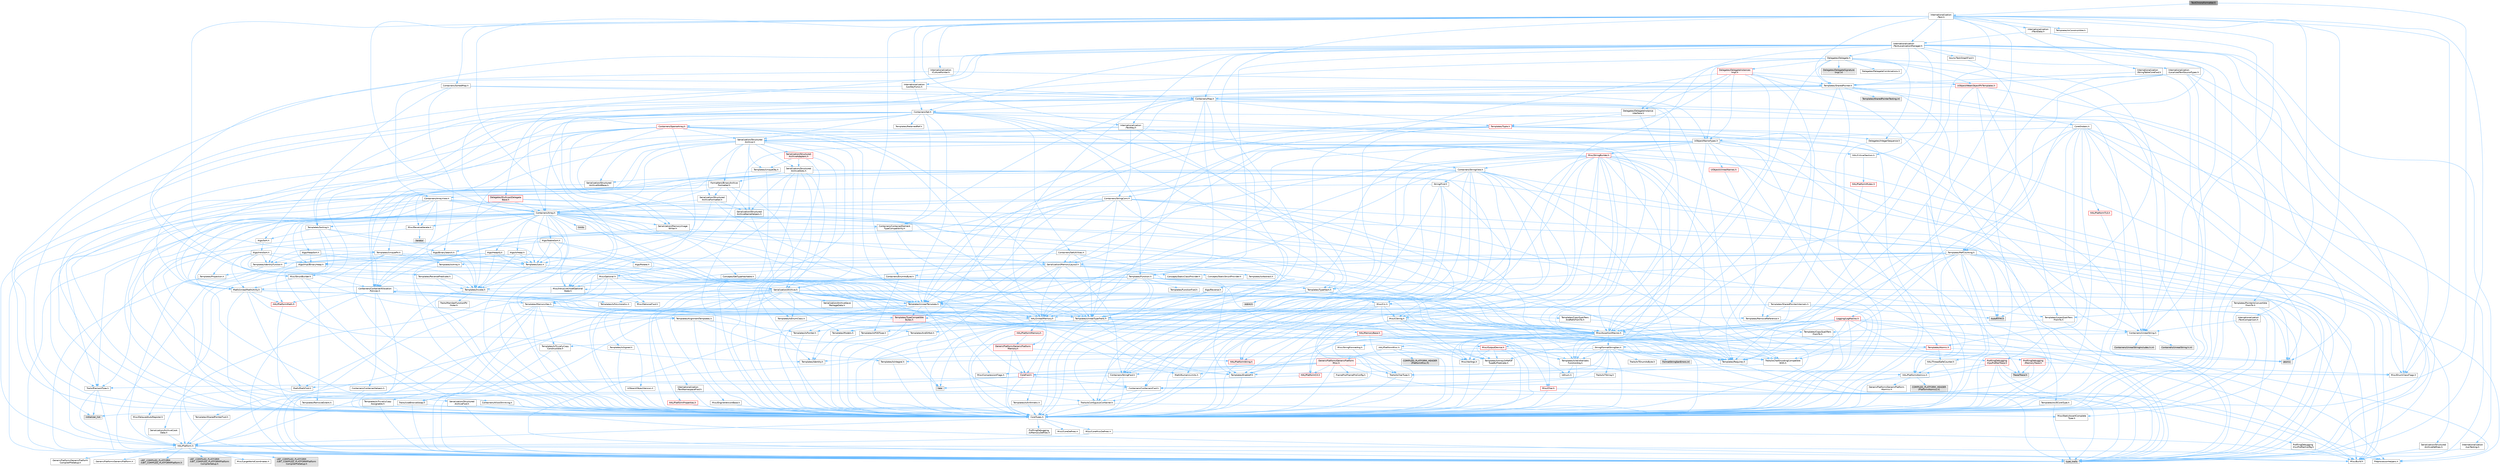 digraph "TextChronoFormatter.h"
{
 // INTERACTIVE_SVG=YES
 // LATEX_PDF_SIZE
  bgcolor="transparent";
  edge [fontname=Helvetica,fontsize=10,labelfontname=Helvetica,labelfontsize=10];
  node [fontname=Helvetica,fontsize=10,shape=box,height=0.2,width=0.4];
  Node1 [id="Node000001",label="TextChronoFormatter.h",height=0.2,width=0.4,color="gray40", fillcolor="grey60", style="filled", fontcolor="black",tooltip=" "];
  Node1 -> Node2 [id="edge1_Node000001_Node000002",color="steelblue1",style="solid",tooltip=" "];
  Node2 [id="Node000002",label="CoreTypes.h",height=0.2,width=0.4,color="grey40", fillcolor="white", style="filled",URL="$dc/dec/CoreTypes_8h.html",tooltip=" "];
  Node2 -> Node3 [id="edge2_Node000002_Node000003",color="steelblue1",style="solid",tooltip=" "];
  Node3 [id="Node000003",label="HAL/Platform.h",height=0.2,width=0.4,color="grey40", fillcolor="white", style="filled",URL="$d9/dd0/Platform_8h.html",tooltip=" "];
  Node3 -> Node4 [id="edge3_Node000003_Node000004",color="steelblue1",style="solid",tooltip=" "];
  Node4 [id="Node000004",label="Misc/Build.h",height=0.2,width=0.4,color="grey40", fillcolor="white", style="filled",URL="$d3/dbb/Build_8h.html",tooltip=" "];
  Node3 -> Node5 [id="edge4_Node000003_Node000005",color="steelblue1",style="solid",tooltip=" "];
  Node5 [id="Node000005",label="Misc/LargeWorldCoordinates.h",height=0.2,width=0.4,color="grey40", fillcolor="white", style="filled",URL="$d2/dcb/LargeWorldCoordinates_8h.html",tooltip=" "];
  Node3 -> Node6 [id="edge5_Node000003_Node000006",color="steelblue1",style="solid",tooltip=" "];
  Node6 [id="Node000006",label="type_traits",height=0.2,width=0.4,color="grey60", fillcolor="#E0E0E0", style="filled",tooltip=" "];
  Node3 -> Node7 [id="edge6_Node000003_Node000007",color="steelblue1",style="solid",tooltip=" "];
  Node7 [id="Node000007",label="PreprocessorHelpers.h",height=0.2,width=0.4,color="grey40", fillcolor="white", style="filled",URL="$db/ddb/PreprocessorHelpers_8h.html",tooltip=" "];
  Node3 -> Node8 [id="edge7_Node000003_Node000008",color="steelblue1",style="solid",tooltip=" "];
  Node8 [id="Node000008",label="UBT_COMPILED_PLATFORM\l/UBT_COMPILED_PLATFORMPlatform\lCompilerPreSetup.h",height=0.2,width=0.4,color="grey60", fillcolor="#E0E0E0", style="filled",tooltip=" "];
  Node3 -> Node9 [id="edge8_Node000003_Node000009",color="steelblue1",style="solid",tooltip=" "];
  Node9 [id="Node000009",label="GenericPlatform/GenericPlatform\lCompilerPreSetup.h",height=0.2,width=0.4,color="grey40", fillcolor="white", style="filled",URL="$d9/dc8/GenericPlatformCompilerPreSetup_8h.html",tooltip=" "];
  Node3 -> Node10 [id="edge9_Node000003_Node000010",color="steelblue1",style="solid",tooltip=" "];
  Node10 [id="Node000010",label="GenericPlatform/GenericPlatform.h",height=0.2,width=0.4,color="grey40", fillcolor="white", style="filled",URL="$d6/d84/GenericPlatform_8h.html",tooltip=" "];
  Node3 -> Node11 [id="edge10_Node000003_Node000011",color="steelblue1",style="solid",tooltip=" "];
  Node11 [id="Node000011",label="UBT_COMPILED_PLATFORM\l/UBT_COMPILED_PLATFORMPlatform.h",height=0.2,width=0.4,color="grey60", fillcolor="#E0E0E0", style="filled",tooltip=" "];
  Node3 -> Node12 [id="edge11_Node000003_Node000012",color="steelblue1",style="solid",tooltip=" "];
  Node12 [id="Node000012",label="UBT_COMPILED_PLATFORM\l/UBT_COMPILED_PLATFORMPlatform\lCompilerSetup.h",height=0.2,width=0.4,color="grey60", fillcolor="#E0E0E0", style="filled",tooltip=" "];
  Node2 -> Node13 [id="edge12_Node000002_Node000013",color="steelblue1",style="solid",tooltip=" "];
  Node13 [id="Node000013",label="ProfilingDebugging\l/UMemoryDefines.h",height=0.2,width=0.4,color="grey40", fillcolor="white", style="filled",URL="$d2/da2/UMemoryDefines_8h.html",tooltip=" "];
  Node2 -> Node14 [id="edge13_Node000002_Node000014",color="steelblue1",style="solid",tooltip=" "];
  Node14 [id="Node000014",label="Misc/CoreMiscDefines.h",height=0.2,width=0.4,color="grey40", fillcolor="white", style="filled",URL="$da/d38/CoreMiscDefines_8h.html",tooltip=" "];
  Node14 -> Node3 [id="edge14_Node000014_Node000003",color="steelblue1",style="solid",tooltip=" "];
  Node14 -> Node7 [id="edge15_Node000014_Node000007",color="steelblue1",style="solid",tooltip=" "];
  Node2 -> Node15 [id="edge16_Node000002_Node000015",color="steelblue1",style="solid",tooltip=" "];
  Node15 [id="Node000015",label="Misc/CoreDefines.h",height=0.2,width=0.4,color="grey40", fillcolor="white", style="filled",URL="$d3/dd2/CoreDefines_8h.html",tooltip=" "];
  Node1 -> Node16 [id="edge17_Node000001_Node000016",color="steelblue1",style="solid",tooltip=" "];
  Node16 [id="Node000016",label="Internationalization\l/Text.h",height=0.2,width=0.4,color="grey40", fillcolor="white", style="filled",URL="$d6/d35/Text_8h.html",tooltip=" "];
  Node16 -> Node2 [id="edge18_Node000016_Node000002",color="steelblue1",style="solid",tooltip=" "];
  Node16 -> Node17 [id="edge19_Node000016_Node000017",color="steelblue1",style="solid",tooltip=" "];
  Node17 [id="Node000017",label="HAL/PlatformAtomics.h",height=0.2,width=0.4,color="grey40", fillcolor="white", style="filled",URL="$d3/d36/PlatformAtomics_8h.html",tooltip=" "];
  Node17 -> Node2 [id="edge20_Node000017_Node000002",color="steelblue1",style="solid",tooltip=" "];
  Node17 -> Node18 [id="edge21_Node000017_Node000018",color="steelblue1",style="solid",tooltip=" "];
  Node18 [id="Node000018",label="GenericPlatform/GenericPlatform\lAtomics.h",height=0.2,width=0.4,color="grey40", fillcolor="white", style="filled",URL="$da/d72/GenericPlatformAtomics_8h.html",tooltip=" "];
  Node18 -> Node2 [id="edge22_Node000018_Node000002",color="steelblue1",style="solid",tooltip=" "];
  Node17 -> Node19 [id="edge23_Node000017_Node000019",color="steelblue1",style="solid",tooltip=" "];
  Node19 [id="Node000019",label="COMPILED_PLATFORM_HEADER\l(PlatformAtomics.h)",height=0.2,width=0.4,color="grey60", fillcolor="#E0E0E0", style="filled",tooltip=" "];
  Node16 -> Node20 [id="edge24_Node000016_Node000020",color="steelblue1",style="solid",tooltip=" "];
  Node20 [id="Node000020",label="Misc/AssertionMacros.h",height=0.2,width=0.4,color="grey40", fillcolor="white", style="filled",URL="$d0/dfa/AssertionMacros_8h.html",tooltip=" "];
  Node20 -> Node2 [id="edge25_Node000020_Node000002",color="steelblue1",style="solid",tooltip=" "];
  Node20 -> Node3 [id="edge26_Node000020_Node000003",color="steelblue1",style="solid",tooltip=" "];
  Node20 -> Node21 [id="edge27_Node000020_Node000021",color="steelblue1",style="solid",tooltip=" "];
  Node21 [id="Node000021",label="HAL/PlatformMisc.h",height=0.2,width=0.4,color="grey40", fillcolor="white", style="filled",URL="$d0/df5/PlatformMisc_8h.html",tooltip=" "];
  Node21 -> Node2 [id="edge28_Node000021_Node000002",color="steelblue1",style="solid",tooltip=" "];
  Node21 -> Node22 [id="edge29_Node000021_Node000022",color="steelblue1",style="solid",tooltip=" "];
  Node22 [id="Node000022",label="GenericPlatform/GenericPlatform\lMisc.h",height=0.2,width=0.4,color="red", fillcolor="#FFF0F0", style="filled",URL="$db/d9a/GenericPlatformMisc_8h.html",tooltip=" "];
  Node22 -> Node23 [id="edge30_Node000022_Node000023",color="steelblue1",style="solid",tooltip=" "];
  Node23 [id="Node000023",label="Containers/StringFwd.h",height=0.2,width=0.4,color="grey40", fillcolor="white", style="filled",URL="$df/d37/StringFwd_8h.html",tooltip=" "];
  Node23 -> Node2 [id="edge31_Node000023_Node000002",color="steelblue1",style="solid",tooltip=" "];
  Node23 -> Node24 [id="edge32_Node000023_Node000024",color="steelblue1",style="solid",tooltip=" "];
  Node24 [id="Node000024",label="Traits/ElementType.h",height=0.2,width=0.4,color="grey40", fillcolor="white", style="filled",URL="$d5/d4f/ElementType_8h.html",tooltip=" "];
  Node24 -> Node3 [id="edge33_Node000024_Node000003",color="steelblue1",style="solid",tooltip=" "];
  Node24 -> Node25 [id="edge34_Node000024_Node000025",color="steelblue1",style="solid",tooltip=" "];
  Node25 [id="Node000025",label="initializer_list",height=0.2,width=0.4,color="grey60", fillcolor="#E0E0E0", style="filled",tooltip=" "];
  Node24 -> Node6 [id="edge35_Node000024_Node000006",color="steelblue1",style="solid",tooltip=" "];
  Node23 -> Node26 [id="edge36_Node000023_Node000026",color="steelblue1",style="solid",tooltip=" "];
  Node26 [id="Node000026",label="Traits/IsContiguousContainer.h",height=0.2,width=0.4,color="grey40", fillcolor="white", style="filled",URL="$d5/d3c/IsContiguousContainer_8h.html",tooltip=" "];
  Node26 -> Node2 [id="edge37_Node000026_Node000002",color="steelblue1",style="solid",tooltip=" "];
  Node26 -> Node27 [id="edge38_Node000026_Node000027",color="steelblue1",style="solid",tooltip=" "];
  Node27 [id="Node000027",label="Misc/StaticAssertComplete\lType.h",height=0.2,width=0.4,color="grey40", fillcolor="white", style="filled",URL="$d5/d4e/StaticAssertCompleteType_8h.html",tooltip=" "];
  Node26 -> Node25 [id="edge39_Node000026_Node000025",color="steelblue1",style="solid",tooltip=" "];
  Node22 -> Node28 [id="edge40_Node000022_Node000028",color="steelblue1",style="solid",tooltip=" "];
  Node28 [id="Node000028",label="CoreFwd.h",height=0.2,width=0.4,color="red", fillcolor="#FFF0F0", style="filled",URL="$d1/d1e/CoreFwd_8h.html",tooltip=" "];
  Node28 -> Node2 [id="edge41_Node000028_Node000002",color="steelblue1",style="solid",tooltip=" "];
  Node28 -> Node29 [id="edge42_Node000028_Node000029",color="steelblue1",style="solid",tooltip=" "];
  Node29 [id="Node000029",label="Containers/ContainersFwd.h",height=0.2,width=0.4,color="grey40", fillcolor="white", style="filled",URL="$d4/d0a/ContainersFwd_8h.html",tooltip=" "];
  Node29 -> Node3 [id="edge43_Node000029_Node000003",color="steelblue1",style="solid",tooltip=" "];
  Node29 -> Node2 [id="edge44_Node000029_Node000002",color="steelblue1",style="solid",tooltip=" "];
  Node29 -> Node26 [id="edge45_Node000029_Node000026",color="steelblue1",style="solid",tooltip=" "];
  Node28 -> Node30 [id="edge46_Node000028_Node000030",color="steelblue1",style="solid",tooltip=" "];
  Node30 [id="Node000030",label="Math/MathFwd.h",height=0.2,width=0.4,color="grey40", fillcolor="white", style="filled",URL="$d2/d10/MathFwd_8h.html",tooltip=" "];
  Node30 -> Node3 [id="edge47_Node000030_Node000003",color="steelblue1",style="solid",tooltip=" "];
  Node22 -> Node2 [id="edge48_Node000022_Node000002",color="steelblue1",style="solid",tooltip=" "];
  Node22 -> Node32 [id="edge49_Node000022_Node000032",color="steelblue1",style="solid",tooltip=" "];
  Node32 [id="Node000032",label="FramePro/FrameProConfig.h",height=0.2,width=0.4,color="grey40", fillcolor="white", style="filled",URL="$d7/d90/FrameProConfig_8h.html",tooltip=" "];
  Node22 -> Node33 [id="edge50_Node000022_Node000033",color="steelblue1",style="solid",tooltip=" "];
  Node33 [id="Node000033",label="HAL/PlatformCrt.h",height=0.2,width=0.4,color="red", fillcolor="#FFF0F0", style="filled",URL="$d8/d75/PlatformCrt_8h.html",tooltip=" "];
  Node33 -> Node34 [id="edge51_Node000033_Node000034",color="steelblue1",style="solid",tooltip=" "];
  Node34 [id="Node000034",label="new",height=0.2,width=0.4,color="grey60", fillcolor="#E0E0E0", style="filled",tooltip=" "];
  Node22 -> Node43 [id="edge52_Node000022_Node000043",color="steelblue1",style="solid",tooltip=" "];
  Node43 [id="Node000043",label="Math/NumericLimits.h",height=0.2,width=0.4,color="grey40", fillcolor="white", style="filled",URL="$df/d1b/NumericLimits_8h.html",tooltip=" "];
  Node43 -> Node2 [id="edge53_Node000043_Node000002",color="steelblue1",style="solid",tooltip=" "];
  Node22 -> Node44 [id="edge54_Node000022_Node000044",color="steelblue1",style="solid",tooltip=" "];
  Node44 [id="Node000044",label="Misc/CompressionFlags.h",height=0.2,width=0.4,color="grey40", fillcolor="white", style="filled",URL="$d9/d76/CompressionFlags_8h.html",tooltip=" "];
  Node22 -> Node45 [id="edge55_Node000022_Node000045",color="steelblue1",style="solid",tooltip=" "];
  Node45 [id="Node000045",label="Misc/EnumClassFlags.h",height=0.2,width=0.4,color="grey40", fillcolor="white", style="filled",URL="$d8/de7/EnumClassFlags_8h.html",tooltip=" "];
  Node22 -> Node46 [id="edge56_Node000022_Node000046",color="steelblue1",style="solid",tooltip=" "];
  Node46 [id="Node000046",label="ProfilingDebugging\l/CsvProfilerConfig.h",height=0.2,width=0.4,color="grey40", fillcolor="white", style="filled",URL="$d3/d88/CsvProfilerConfig_8h.html",tooltip=" "];
  Node46 -> Node4 [id="edge57_Node000046_Node000004",color="steelblue1",style="solid",tooltip=" "];
  Node21 -> Node48 [id="edge58_Node000021_Node000048",color="steelblue1",style="solid",tooltip=" "];
  Node48 [id="Node000048",label="COMPILED_PLATFORM_HEADER\l(PlatformMisc.h)",height=0.2,width=0.4,color="grey60", fillcolor="#E0E0E0", style="filled",tooltip=" "];
  Node21 -> Node49 [id="edge59_Node000021_Node000049",color="steelblue1",style="solid",tooltip=" "];
  Node49 [id="Node000049",label="ProfilingDebugging\l/CpuProfilerTrace.h",height=0.2,width=0.4,color="red", fillcolor="#FFF0F0", style="filled",URL="$da/dcb/CpuProfilerTrace_8h.html",tooltip=" "];
  Node49 -> Node2 [id="edge60_Node000049_Node000002",color="steelblue1",style="solid",tooltip=" "];
  Node49 -> Node29 [id="edge61_Node000049_Node000029",color="steelblue1",style="solid",tooltip=" "];
  Node49 -> Node17 [id="edge62_Node000049_Node000017",color="steelblue1",style="solid",tooltip=" "];
  Node49 -> Node7 [id="edge63_Node000049_Node000007",color="steelblue1",style="solid",tooltip=" "];
  Node49 -> Node4 [id="edge64_Node000049_Node000004",color="steelblue1",style="solid",tooltip=" "];
  Node49 -> Node53 [id="edge65_Node000049_Node000053",color="steelblue1",style="solid",tooltip=" "];
  Node53 [id="Node000053",label="Trace/Trace.h",height=0.2,width=0.4,color="grey60", fillcolor="#E0E0E0", style="filled",tooltip=" "];
  Node20 -> Node7 [id="edge66_Node000020_Node000007",color="steelblue1",style="solid",tooltip=" "];
  Node20 -> Node54 [id="edge67_Node000020_Node000054",color="steelblue1",style="solid",tooltip=" "];
  Node54 [id="Node000054",label="Templates/EnableIf.h",height=0.2,width=0.4,color="grey40", fillcolor="white", style="filled",URL="$d7/d60/EnableIf_8h.html",tooltip=" "];
  Node54 -> Node2 [id="edge68_Node000054_Node000002",color="steelblue1",style="solid",tooltip=" "];
  Node20 -> Node55 [id="edge69_Node000020_Node000055",color="steelblue1",style="solid",tooltip=" "];
  Node55 [id="Node000055",label="Templates/IsArrayOrRefOf\lTypeByPredicate.h",height=0.2,width=0.4,color="grey40", fillcolor="white", style="filled",URL="$d6/da1/IsArrayOrRefOfTypeByPredicate_8h.html",tooltip=" "];
  Node55 -> Node2 [id="edge70_Node000055_Node000002",color="steelblue1",style="solid",tooltip=" "];
  Node20 -> Node56 [id="edge71_Node000020_Node000056",color="steelblue1",style="solid",tooltip=" "];
  Node56 [id="Node000056",label="Templates/IsValidVariadic\lFunctionArg.h",height=0.2,width=0.4,color="grey40", fillcolor="white", style="filled",URL="$d0/dc8/IsValidVariadicFunctionArg_8h.html",tooltip=" "];
  Node56 -> Node2 [id="edge72_Node000056_Node000002",color="steelblue1",style="solid",tooltip=" "];
  Node56 -> Node57 [id="edge73_Node000056_Node000057",color="steelblue1",style="solid",tooltip=" "];
  Node57 [id="Node000057",label="IsEnum.h",height=0.2,width=0.4,color="grey40", fillcolor="white", style="filled",URL="$d4/de5/IsEnum_8h.html",tooltip=" "];
  Node56 -> Node6 [id="edge74_Node000056_Node000006",color="steelblue1",style="solid",tooltip=" "];
  Node20 -> Node58 [id="edge75_Node000020_Node000058",color="steelblue1",style="solid",tooltip=" "];
  Node58 [id="Node000058",label="Traits/IsCharEncodingCompatible\lWith.h",height=0.2,width=0.4,color="grey40", fillcolor="white", style="filled",URL="$df/dd1/IsCharEncodingCompatibleWith_8h.html",tooltip=" "];
  Node58 -> Node6 [id="edge76_Node000058_Node000006",color="steelblue1",style="solid",tooltip=" "];
  Node58 -> Node59 [id="edge77_Node000058_Node000059",color="steelblue1",style="solid",tooltip=" "];
  Node59 [id="Node000059",label="Traits/IsCharType.h",height=0.2,width=0.4,color="grey40", fillcolor="white", style="filled",URL="$db/d51/IsCharType_8h.html",tooltip=" "];
  Node59 -> Node2 [id="edge78_Node000059_Node000002",color="steelblue1",style="solid",tooltip=" "];
  Node20 -> Node60 [id="edge79_Node000020_Node000060",color="steelblue1",style="solid",tooltip=" "];
  Node60 [id="Node000060",label="Misc/VarArgs.h",height=0.2,width=0.4,color="grey40", fillcolor="white", style="filled",URL="$d5/d6f/VarArgs_8h.html",tooltip=" "];
  Node60 -> Node2 [id="edge80_Node000060_Node000002",color="steelblue1",style="solid",tooltip=" "];
  Node20 -> Node61 [id="edge81_Node000020_Node000061",color="steelblue1",style="solid",tooltip=" "];
  Node61 [id="Node000061",label="String/FormatStringSan.h",height=0.2,width=0.4,color="grey40", fillcolor="white", style="filled",URL="$d3/d8b/FormatStringSan_8h.html",tooltip=" "];
  Node61 -> Node6 [id="edge82_Node000061_Node000006",color="steelblue1",style="solid",tooltip=" "];
  Node61 -> Node2 [id="edge83_Node000061_Node000002",color="steelblue1",style="solid",tooltip=" "];
  Node61 -> Node62 [id="edge84_Node000061_Node000062",color="steelblue1",style="solid",tooltip=" "];
  Node62 [id="Node000062",label="Templates/Requires.h",height=0.2,width=0.4,color="grey40", fillcolor="white", style="filled",URL="$dc/d96/Requires_8h.html",tooltip=" "];
  Node62 -> Node54 [id="edge85_Node000062_Node000054",color="steelblue1",style="solid",tooltip=" "];
  Node62 -> Node6 [id="edge86_Node000062_Node000006",color="steelblue1",style="solid",tooltip=" "];
  Node61 -> Node63 [id="edge87_Node000061_Node000063",color="steelblue1",style="solid",tooltip=" "];
  Node63 [id="Node000063",label="Templates/Identity.h",height=0.2,width=0.4,color="grey40", fillcolor="white", style="filled",URL="$d0/dd5/Identity_8h.html",tooltip=" "];
  Node61 -> Node56 [id="edge88_Node000061_Node000056",color="steelblue1",style="solid",tooltip=" "];
  Node61 -> Node59 [id="edge89_Node000061_Node000059",color="steelblue1",style="solid",tooltip=" "];
  Node61 -> Node64 [id="edge90_Node000061_Node000064",color="steelblue1",style="solid",tooltip=" "];
  Node64 [id="Node000064",label="Traits/IsTEnumAsByte.h",height=0.2,width=0.4,color="grey40", fillcolor="white", style="filled",URL="$d1/de6/IsTEnumAsByte_8h.html",tooltip=" "];
  Node61 -> Node65 [id="edge91_Node000061_Node000065",color="steelblue1",style="solid",tooltip=" "];
  Node65 [id="Node000065",label="Traits/IsTString.h",height=0.2,width=0.4,color="grey40", fillcolor="white", style="filled",URL="$d0/df8/IsTString_8h.html",tooltip=" "];
  Node65 -> Node29 [id="edge92_Node000065_Node000029",color="steelblue1",style="solid",tooltip=" "];
  Node61 -> Node29 [id="edge93_Node000061_Node000029",color="steelblue1",style="solid",tooltip=" "];
  Node61 -> Node66 [id="edge94_Node000061_Node000066",color="steelblue1",style="solid",tooltip=" "];
  Node66 [id="Node000066",label="FormatStringSanErrors.inl",height=0.2,width=0.4,color="grey60", fillcolor="#E0E0E0", style="filled",tooltip=" "];
  Node20 -> Node67 [id="edge95_Node000020_Node000067",color="steelblue1",style="solid",tooltip=" "];
  Node67 [id="Node000067",label="atomic",height=0.2,width=0.4,color="grey60", fillcolor="#E0E0E0", style="filled",tooltip=" "];
  Node16 -> Node45 [id="edge96_Node000016_Node000045",color="steelblue1",style="solid",tooltip=" "];
  Node16 -> Node68 [id="edge97_Node000016_Node000068",color="steelblue1",style="solid",tooltip=" "];
  Node68 [id="Node000068",label="Templates/UnrealTypeTraits.h",height=0.2,width=0.4,color="grey40", fillcolor="white", style="filled",URL="$d2/d2d/UnrealTypeTraits_8h.html",tooltip=" "];
  Node68 -> Node2 [id="edge98_Node000068_Node000002",color="steelblue1",style="solid",tooltip=" "];
  Node68 -> Node69 [id="edge99_Node000068_Node000069",color="steelblue1",style="solid",tooltip=" "];
  Node69 [id="Node000069",label="Templates/IsPointer.h",height=0.2,width=0.4,color="grey40", fillcolor="white", style="filled",URL="$d7/d05/IsPointer_8h.html",tooltip=" "];
  Node69 -> Node2 [id="edge100_Node000069_Node000002",color="steelblue1",style="solid",tooltip=" "];
  Node68 -> Node20 [id="edge101_Node000068_Node000020",color="steelblue1",style="solid",tooltip=" "];
  Node68 -> Node70 [id="edge102_Node000068_Node000070",color="steelblue1",style="solid",tooltip=" "];
  Node70 [id="Node000070",label="Templates/AndOrNot.h",height=0.2,width=0.4,color="grey40", fillcolor="white", style="filled",URL="$db/d0a/AndOrNot_8h.html",tooltip=" "];
  Node70 -> Node2 [id="edge103_Node000070_Node000002",color="steelblue1",style="solid",tooltip=" "];
  Node68 -> Node54 [id="edge104_Node000068_Node000054",color="steelblue1",style="solid",tooltip=" "];
  Node68 -> Node71 [id="edge105_Node000068_Node000071",color="steelblue1",style="solid",tooltip=" "];
  Node71 [id="Node000071",label="Templates/IsArithmetic.h",height=0.2,width=0.4,color="grey40", fillcolor="white", style="filled",URL="$d2/d5d/IsArithmetic_8h.html",tooltip=" "];
  Node71 -> Node2 [id="edge106_Node000071_Node000002",color="steelblue1",style="solid",tooltip=" "];
  Node68 -> Node57 [id="edge107_Node000068_Node000057",color="steelblue1",style="solid",tooltip=" "];
  Node68 -> Node72 [id="edge108_Node000068_Node000072",color="steelblue1",style="solid",tooltip=" "];
  Node72 [id="Node000072",label="Templates/Models.h",height=0.2,width=0.4,color="grey40", fillcolor="white", style="filled",URL="$d3/d0c/Models_8h.html",tooltip=" "];
  Node72 -> Node63 [id="edge109_Node000072_Node000063",color="steelblue1",style="solid",tooltip=" "];
  Node68 -> Node73 [id="edge110_Node000068_Node000073",color="steelblue1",style="solid",tooltip=" "];
  Node73 [id="Node000073",label="Templates/IsPODType.h",height=0.2,width=0.4,color="grey40", fillcolor="white", style="filled",URL="$d7/db1/IsPODType_8h.html",tooltip=" "];
  Node73 -> Node2 [id="edge111_Node000073_Node000002",color="steelblue1",style="solid",tooltip=" "];
  Node68 -> Node74 [id="edge112_Node000068_Node000074",color="steelblue1",style="solid",tooltip=" "];
  Node74 [id="Node000074",label="Templates/IsUECoreType.h",height=0.2,width=0.4,color="grey40", fillcolor="white", style="filled",URL="$d1/db8/IsUECoreType_8h.html",tooltip=" "];
  Node74 -> Node2 [id="edge113_Node000074_Node000002",color="steelblue1",style="solid",tooltip=" "];
  Node74 -> Node6 [id="edge114_Node000074_Node000006",color="steelblue1",style="solid",tooltip=" "];
  Node68 -> Node75 [id="edge115_Node000068_Node000075",color="steelblue1",style="solid",tooltip=" "];
  Node75 [id="Node000075",label="Templates/IsTriviallyCopy\lConstructible.h",height=0.2,width=0.4,color="grey40", fillcolor="white", style="filled",URL="$d3/d78/IsTriviallyCopyConstructible_8h.html",tooltip=" "];
  Node75 -> Node2 [id="edge116_Node000075_Node000002",color="steelblue1",style="solid",tooltip=" "];
  Node75 -> Node6 [id="edge117_Node000075_Node000006",color="steelblue1",style="solid",tooltip=" "];
  Node16 -> Node76 [id="edge118_Node000016_Node000076",color="steelblue1",style="solid",tooltip=" "];
  Node76 [id="Node000076",label="Containers/Array.h",height=0.2,width=0.4,color="grey40", fillcolor="white", style="filled",URL="$df/dd0/Array_8h.html",tooltip=" "];
  Node76 -> Node2 [id="edge119_Node000076_Node000002",color="steelblue1",style="solid",tooltip=" "];
  Node76 -> Node20 [id="edge120_Node000076_Node000020",color="steelblue1",style="solid",tooltip=" "];
  Node76 -> Node77 [id="edge121_Node000076_Node000077",color="steelblue1",style="solid",tooltip=" "];
  Node77 [id="Node000077",label="Misc/IntrusiveUnsetOptional\lState.h",height=0.2,width=0.4,color="grey40", fillcolor="white", style="filled",URL="$d2/d0a/IntrusiveUnsetOptionalState_8h.html",tooltip=" "];
  Node77 -> Node78 [id="edge122_Node000077_Node000078",color="steelblue1",style="solid",tooltip=" "];
  Node78 [id="Node000078",label="Misc/OptionalFwd.h",height=0.2,width=0.4,color="grey40", fillcolor="white", style="filled",URL="$dc/d50/OptionalFwd_8h.html",tooltip=" "];
  Node76 -> Node79 [id="edge123_Node000076_Node000079",color="steelblue1",style="solid",tooltip=" "];
  Node79 [id="Node000079",label="Misc/ReverseIterate.h",height=0.2,width=0.4,color="grey40", fillcolor="white", style="filled",URL="$db/de3/ReverseIterate_8h.html",tooltip=" "];
  Node79 -> Node3 [id="edge124_Node000079_Node000003",color="steelblue1",style="solid",tooltip=" "];
  Node79 -> Node80 [id="edge125_Node000079_Node000080",color="steelblue1",style="solid",tooltip=" "];
  Node80 [id="Node000080",label="iterator",height=0.2,width=0.4,color="grey60", fillcolor="#E0E0E0", style="filled",tooltip=" "];
  Node76 -> Node81 [id="edge126_Node000076_Node000081",color="steelblue1",style="solid",tooltip=" "];
  Node81 [id="Node000081",label="HAL/UnrealMemory.h",height=0.2,width=0.4,color="grey40", fillcolor="white", style="filled",URL="$d9/d96/UnrealMemory_8h.html",tooltip=" "];
  Node81 -> Node2 [id="edge127_Node000081_Node000002",color="steelblue1",style="solid",tooltip=" "];
  Node81 -> Node82 [id="edge128_Node000081_Node000082",color="steelblue1",style="solid",tooltip=" "];
  Node82 [id="Node000082",label="GenericPlatform/GenericPlatform\lMemory.h",height=0.2,width=0.4,color="red", fillcolor="#FFF0F0", style="filled",URL="$dd/d22/GenericPlatformMemory_8h.html",tooltip=" "];
  Node82 -> Node28 [id="edge129_Node000082_Node000028",color="steelblue1",style="solid",tooltip=" "];
  Node82 -> Node2 [id="edge130_Node000082_Node000002",color="steelblue1",style="solid",tooltip=" "];
  Node82 -> Node83 [id="edge131_Node000082_Node000083",color="steelblue1",style="solid",tooltip=" "];
  Node83 [id="Node000083",label="HAL/PlatformString.h",height=0.2,width=0.4,color="red", fillcolor="#FFF0F0", style="filled",URL="$db/db5/PlatformString_8h.html",tooltip=" "];
  Node83 -> Node2 [id="edge132_Node000083_Node000002",color="steelblue1",style="solid",tooltip=" "];
  Node81 -> Node85 [id="edge133_Node000081_Node000085",color="steelblue1",style="solid",tooltip=" "];
  Node85 [id="Node000085",label="HAL/MemoryBase.h",height=0.2,width=0.4,color="red", fillcolor="#FFF0F0", style="filled",URL="$d6/d9f/MemoryBase_8h.html",tooltip=" "];
  Node85 -> Node2 [id="edge134_Node000085_Node000002",color="steelblue1",style="solid",tooltip=" "];
  Node85 -> Node17 [id="edge135_Node000085_Node000017",color="steelblue1",style="solid",tooltip=" "];
  Node85 -> Node33 [id="edge136_Node000085_Node000033",color="steelblue1",style="solid",tooltip=" "];
  Node85 -> Node87 [id="edge137_Node000085_Node000087",color="steelblue1",style="solid",tooltip=" "];
  Node87 [id="Node000087",label="Misc/OutputDevice.h",height=0.2,width=0.4,color="red", fillcolor="#FFF0F0", style="filled",URL="$d7/d32/OutputDevice_8h.html",tooltip=" "];
  Node87 -> Node28 [id="edge138_Node000087_Node000028",color="steelblue1",style="solid",tooltip=" "];
  Node87 -> Node2 [id="edge139_Node000087_Node000002",color="steelblue1",style="solid",tooltip=" "];
  Node87 -> Node60 [id="edge140_Node000087_Node000060",color="steelblue1",style="solid",tooltip=" "];
  Node87 -> Node55 [id="edge141_Node000087_Node000055",color="steelblue1",style="solid",tooltip=" "];
  Node87 -> Node56 [id="edge142_Node000087_Node000056",color="steelblue1",style="solid",tooltip=" "];
  Node87 -> Node58 [id="edge143_Node000087_Node000058",color="steelblue1",style="solid",tooltip=" "];
  Node85 -> Node89 [id="edge144_Node000085_Node000089",color="steelblue1",style="solid",tooltip=" "];
  Node89 [id="Node000089",label="Templates/Atomic.h",height=0.2,width=0.4,color="red", fillcolor="#FFF0F0", style="filled",URL="$d3/d91/Atomic_8h.html",tooltip=" "];
  Node89 -> Node90 [id="edge145_Node000089_Node000090",color="steelblue1",style="solid",tooltip=" "];
  Node90 [id="Node000090",label="HAL/ThreadSafeCounter.h",height=0.2,width=0.4,color="grey40", fillcolor="white", style="filled",URL="$dc/dc9/ThreadSafeCounter_8h.html",tooltip=" "];
  Node90 -> Node2 [id="edge146_Node000090_Node000002",color="steelblue1",style="solid",tooltip=" "];
  Node90 -> Node17 [id="edge147_Node000090_Node000017",color="steelblue1",style="solid",tooltip=" "];
  Node89 -> Node92 [id="edge148_Node000089_Node000092",color="steelblue1",style="solid",tooltip=" "];
  Node92 [id="Node000092",label="Templates/IsIntegral.h",height=0.2,width=0.4,color="grey40", fillcolor="white", style="filled",URL="$da/d64/IsIntegral_8h.html",tooltip=" "];
  Node92 -> Node2 [id="edge149_Node000092_Node000002",color="steelblue1",style="solid",tooltip=" "];
  Node89 -> Node67 [id="edge150_Node000089_Node000067",color="steelblue1",style="solid",tooltip=" "];
  Node81 -> Node96 [id="edge151_Node000081_Node000096",color="steelblue1",style="solid",tooltip=" "];
  Node96 [id="Node000096",label="HAL/PlatformMemory.h",height=0.2,width=0.4,color="red", fillcolor="#FFF0F0", style="filled",URL="$de/d68/PlatformMemory_8h.html",tooltip=" "];
  Node96 -> Node2 [id="edge152_Node000096_Node000002",color="steelblue1",style="solid",tooltip=" "];
  Node96 -> Node82 [id="edge153_Node000096_Node000082",color="steelblue1",style="solid",tooltip=" "];
  Node81 -> Node98 [id="edge154_Node000081_Node000098",color="steelblue1",style="solid",tooltip=" "];
  Node98 [id="Node000098",label="ProfilingDebugging\l/MemoryTrace.h",height=0.2,width=0.4,color="red", fillcolor="#FFF0F0", style="filled",URL="$da/dd7/MemoryTrace_8h.html",tooltip=" "];
  Node98 -> Node3 [id="edge155_Node000098_Node000003",color="steelblue1",style="solid",tooltip=" "];
  Node98 -> Node45 [id="edge156_Node000098_Node000045",color="steelblue1",style="solid",tooltip=" "];
  Node98 -> Node53 [id="edge157_Node000098_Node000053",color="steelblue1",style="solid",tooltip=" "];
  Node81 -> Node69 [id="edge158_Node000081_Node000069",color="steelblue1",style="solid",tooltip=" "];
  Node76 -> Node68 [id="edge159_Node000076_Node000068",color="steelblue1",style="solid",tooltip=" "];
  Node76 -> Node99 [id="edge160_Node000076_Node000099",color="steelblue1",style="solid",tooltip=" "];
  Node99 [id="Node000099",label="Templates/UnrealTemplate.h",height=0.2,width=0.4,color="grey40", fillcolor="white", style="filled",URL="$d4/d24/UnrealTemplate_8h.html",tooltip=" "];
  Node99 -> Node2 [id="edge161_Node000099_Node000002",color="steelblue1",style="solid",tooltip=" "];
  Node99 -> Node69 [id="edge162_Node000099_Node000069",color="steelblue1",style="solid",tooltip=" "];
  Node99 -> Node81 [id="edge163_Node000099_Node000081",color="steelblue1",style="solid",tooltip=" "];
  Node99 -> Node100 [id="edge164_Node000099_Node000100",color="steelblue1",style="solid",tooltip=" "];
  Node100 [id="Node000100",label="Templates/CopyQualifiers\lAndRefsFromTo.h",height=0.2,width=0.4,color="grey40", fillcolor="white", style="filled",URL="$d3/db3/CopyQualifiersAndRefsFromTo_8h.html",tooltip=" "];
  Node100 -> Node101 [id="edge165_Node000100_Node000101",color="steelblue1",style="solid",tooltip=" "];
  Node101 [id="Node000101",label="Templates/CopyQualifiers\lFromTo.h",height=0.2,width=0.4,color="grey40", fillcolor="white", style="filled",URL="$d5/db4/CopyQualifiersFromTo_8h.html",tooltip=" "];
  Node99 -> Node68 [id="edge166_Node000099_Node000068",color="steelblue1",style="solid",tooltip=" "];
  Node99 -> Node102 [id="edge167_Node000099_Node000102",color="steelblue1",style="solid",tooltip=" "];
  Node102 [id="Node000102",label="Templates/RemoveReference.h",height=0.2,width=0.4,color="grey40", fillcolor="white", style="filled",URL="$da/dbe/RemoveReference_8h.html",tooltip=" "];
  Node102 -> Node2 [id="edge168_Node000102_Node000002",color="steelblue1",style="solid",tooltip=" "];
  Node99 -> Node62 [id="edge169_Node000099_Node000062",color="steelblue1",style="solid",tooltip=" "];
  Node99 -> Node103 [id="edge170_Node000099_Node000103",color="steelblue1",style="solid",tooltip=" "];
  Node103 [id="Node000103",label="Templates/TypeCompatible\lBytes.h",height=0.2,width=0.4,color="red", fillcolor="#FFF0F0", style="filled",URL="$df/d0a/TypeCompatibleBytes_8h.html",tooltip=" "];
  Node103 -> Node2 [id="edge171_Node000103_Node000002",color="steelblue1",style="solid",tooltip=" "];
  Node103 -> Node34 [id="edge172_Node000103_Node000034",color="steelblue1",style="solid",tooltip=" "];
  Node103 -> Node6 [id="edge173_Node000103_Node000006",color="steelblue1",style="solid",tooltip=" "];
  Node99 -> Node63 [id="edge174_Node000099_Node000063",color="steelblue1",style="solid",tooltip=" "];
  Node99 -> Node26 [id="edge175_Node000099_Node000026",color="steelblue1",style="solid",tooltip=" "];
  Node99 -> Node104 [id="edge176_Node000099_Node000104",color="steelblue1",style="solid",tooltip=" "];
  Node104 [id="Node000104",label="Traits/UseBitwiseSwap.h",height=0.2,width=0.4,color="grey40", fillcolor="white", style="filled",URL="$db/df3/UseBitwiseSwap_8h.html",tooltip=" "];
  Node104 -> Node2 [id="edge177_Node000104_Node000002",color="steelblue1",style="solid",tooltip=" "];
  Node104 -> Node6 [id="edge178_Node000104_Node000006",color="steelblue1",style="solid",tooltip=" "];
  Node99 -> Node6 [id="edge179_Node000099_Node000006",color="steelblue1",style="solid",tooltip=" "];
  Node76 -> Node105 [id="edge180_Node000076_Node000105",color="steelblue1",style="solid",tooltip=" "];
  Node105 [id="Node000105",label="Containers/AllowShrinking.h",height=0.2,width=0.4,color="grey40", fillcolor="white", style="filled",URL="$d7/d1a/AllowShrinking_8h.html",tooltip=" "];
  Node105 -> Node2 [id="edge181_Node000105_Node000002",color="steelblue1",style="solid",tooltip=" "];
  Node76 -> Node106 [id="edge182_Node000076_Node000106",color="steelblue1",style="solid",tooltip=" "];
  Node106 [id="Node000106",label="Containers/ContainerAllocation\lPolicies.h",height=0.2,width=0.4,color="grey40", fillcolor="white", style="filled",URL="$d7/dff/ContainerAllocationPolicies_8h.html",tooltip=" "];
  Node106 -> Node2 [id="edge183_Node000106_Node000002",color="steelblue1",style="solid",tooltip=" "];
  Node106 -> Node107 [id="edge184_Node000106_Node000107",color="steelblue1",style="solid",tooltip=" "];
  Node107 [id="Node000107",label="Containers/ContainerHelpers.h",height=0.2,width=0.4,color="grey40", fillcolor="white", style="filled",URL="$d7/d33/ContainerHelpers_8h.html",tooltip=" "];
  Node107 -> Node2 [id="edge185_Node000107_Node000002",color="steelblue1",style="solid",tooltip=" "];
  Node106 -> Node106 [id="edge186_Node000106_Node000106",color="steelblue1",style="solid",tooltip=" "];
  Node106 -> Node108 [id="edge187_Node000106_Node000108",color="steelblue1",style="solid",tooltip=" "];
  Node108 [id="Node000108",label="HAL/PlatformMath.h",height=0.2,width=0.4,color="red", fillcolor="#FFF0F0", style="filled",URL="$dc/d53/PlatformMath_8h.html",tooltip=" "];
  Node108 -> Node2 [id="edge188_Node000108_Node000002",color="steelblue1",style="solid",tooltip=" "];
  Node106 -> Node81 [id="edge189_Node000106_Node000081",color="steelblue1",style="solid",tooltip=" "];
  Node106 -> Node43 [id="edge190_Node000106_Node000043",color="steelblue1",style="solid",tooltip=" "];
  Node106 -> Node20 [id="edge191_Node000106_Node000020",color="steelblue1",style="solid",tooltip=" "];
  Node106 -> Node116 [id="edge192_Node000106_Node000116",color="steelblue1",style="solid",tooltip=" "];
  Node116 [id="Node000116",label="Templates/IsPolymorphic.h",height=0.2,width=0.4,color="grey40", fillcolor="white", style="filled",URL="$dc/d20/IsPolymorphic_8h.html",tooltip=" "];
  Node106 -> Node117 [id="edge193_Node000106_Node000117",color="steelblue1",style="solid",tooltip=" "];
  Node117 [id="Node000117",label="Templates/MemoryOps.h",height=0.2,width=0.4,color="grey40", fillcolor="white", style="filled",URL="$db/dea/MemoryOps_8h.html",tooltip=" "];
  Node117 -> Node2 [id="edge194_Node000117_Node000002",color="steelblue1",style="solid",tooltip=" "];
  Node117 -> Node81 [id="edge195_Node000117_Node000081",color="steelblue1",style="solid",tooltip=" "];
  Node117 -> Node94 [id="edge196_Node000117_Node000094",color="steelblue1",style="solid",tooltip=" "];
  Node94 [id="Node000094",label="Templates/IsTriviallyCopy\lAssignable.h",height=0.2,width=0.4,color="grey40", fillcolor="white", style="filled",URL="$d2/df2/IsTriviallyCopyAssignable_8h.html",tooltip=" "];
  Node94 -> Node2 [id="edge197_Node000094_Node000002",color="steelblue1",style="solid",tooltip=" "];
  Node94 -> Node6 [id="edge198_Node000094_Node000006",color="steelblue1",style="solid",tooltip=" "];
  Node117 -> Node75 [id="edge199_Node000117_Node000075",color="steelblue1",style="solid",tooltip=" "];
  Node117 -> Node62 [id="edge200_Node000117_Node000062",color="steelblue1",style="solid",tooltip=" "];
  Node117 -> Node68 [id="edge201_Node000117_Node000068",color="steelblue1",style="solid",tooltip=" "];
  Node117 -> Node104 [id="edge202_Node000117_Node000104",color="steelblue1",style="solid",tooltip=" "];
  Node117 -> Node34 [id="edge203_Node000117_Node000034",color="steelblue1",style="solid",tooltip=" "];
  Node117 -> Node6 [id="edge204_Node000117_Node000006",color="steelblue1",style="solid",tooltip=" "];
  Node106 -> Node103 [id="edge205_Node000106_Node000103",color="steelblue1",style="solid",tooltip=" "];
  Node106 -> Node6 [id="edge206_Node000106_Node000006",color="steelblue1",style="solid",tooltip=" "];
  Node76 -> Node118 [id="edge207_Node000076_Node000118",color="steelblue1",style="solid",tooltip=" "];
  Node118 [id="Node000118",label="Containers/ContainerElement\lTypeCompatibility.h",height=0.2,width=0.4,color="grey40", fillcolor="white", style="filled",URL="$df/ddf/ContainerElementTypeCompatibility_8h.html",tooltip=" "];
  Node118 -> Node2 [id="edge208_Node000118_Node000002",color="steelblue1",style="solid",tooltip=" "];
  Node118 -> Node68 [id="edge209_Node000118_Node000068",color="steelblue1",style="solid",tooltip=" "];
  Node76 -> Node119 [id="edge210_Node000076_Node000119",color="steelblue1",style="solid",tooltip=" "];
  Node119 [id="Node000119",label="Serialization/Archive.h",height=0.2,width=0.4,color="grey40", fillcolor="white", style="filled",URL="$d7/d3b/Archive_8h.html",tooltip=" "];
  Node119 -> Node28 [id="edge211_Node000119_Node000028",color="steelblue1",style="solid",tooltip=" "];
  Node119 -> Node2 [id="edge212_Node000119_Node000002",color="steelblue1",style="solid",tooltip=" "];
  Node119 -> Node120 [id="edge213_Node000119_Node000120",color="steelblue1",style="solid",tooltip=" "];
  Node120 [id="Node000120",label="HAL/PlatformProperties.h",height=0.2,width=0.4,color="red", fillcolor="#FFF0F0", style="filled",URL="$d9/db0/PlatformProperties_8h.html",tooltip=" "];
  Node120 -> Node2 [id="edge214_Node000120_Node000002",color="steelblue1",style="solid",tooltip=" "];
  Node119 -> Node123 [id="edge215_Node000119_Node000123",color="steelblue1",style="solid",tooltip=" "];
  Node123 [id="Node000123",label="Internationalization\l/TextNamespaceFwd.h",height=0.2,width=0.4,color="grey40", fillcolor="white", style="filled",URL="$d8/d97/TextNamespaceFwd_8h.html",tooltip=" "];
  Node123 -> Node2 [id="edge216_Node000123_Node000002",color="steelblue1",style="solid",tooltip=" "];
  Node119 -> Node30 [id="edge217_Node000119_Node000030",color="steelblue1",style="solid",tooltip=" "];
  Node119 -> Node20 [id="edge218_Node000119_Node000020",color="steelblue1",style="solid",tooltip=" "];
  Node119 -> Node4 [id="edge219_Node000119_Node000004",color="steelblue1",style="solid",tooltip=" "];
  Node119 -> Node44 [id="edge220_Node000119_Node000044",color="steelblue1",style="solid",tooltip=" "];
  Node119 -> Node124 [id="edge221_Node000119_Node000124",color="steelblue1",style="solid",tooltip=" "];
  Node124 [id="Node000124",label="Misc/EngineVersionBase.h",height=0.2,width=0.4,color="grey40", fillcolor="white", style="filled",URL="$d5/d2b/EngineVersionBase_8h.html",tooltip=" "];
  Node124 -> Node2 [id="edge222_Node000124_Node000002",color="steelblue1",style="solid",tooltip=" "];
  Node119 -> Node60 [id="edge223_Node000119_Node000060",color="steelblue1",style="solid",tooltip=" "];
  Node119 -> Node125 [id="edge224_Node000119_Node000125",color="steelblue1",style="solid",tooltip=" "];
  Node125 [id="Node000125",label="Serialization/ArchiveCook\lData.h",height=0.2,width=0.4,color="grey40", fillcolor="white", style="filled",URL="$dc/db6/ArchiveCookData_8h.html",tooltip=" "];
  Node125 -> Node3 [id="edge225_Node000125_Node000003",color="steelblue1",style="solid",tooltip=" "];
  Node119 -> Node126 [id="edge226_Node000119_Node000126",color="steelblue1",style="solid",tooltip=" "];
  Node126 [id="Node000126",label="Serialization/ArchiveSave\lPackageData.h",height=0.2,width=0.4,color="grey40", fillcolor="white", style="filled",URL="$d1/d37/ArchiveSavePackageData_8h.html",tooltip=" "];
  Node119 -> Node54 [id="edge227_Node000119_Node000054",color="steelblue1",style="solid",tooltip=" "];
  Node119 -> Node55 [id="edge228_Node000119_Node000055",color="steelblue1",style="solid",tooltip=" "];
  Node119 -> Node127 [id="edge229_Node000119_Node000127",color="steelblue1",style="solid",tooltip=" "];
  Node127 [id="Node000127",label="Templates/IsEnumClass.h",height=0.2,width=0.4,color="grey40", fillcolor="white", style="filled",URL="$d7/d15/IsEnumClass_8h.html",tooltip=" "];
  Node127 -> Node2 [id="edge230_Node000127_Node000002",color="steelblue1",style="solid",tooltip=" "];
  Node127 -> Node70 [id="edge231_Node000127_Node000070",color="steelblue1",style="solid",tooltip=" "];
  Node119 -> Node113 [id="edge232_Node000119_Node000113",color="steelblue1",style="solid",tooltip=" "];
  Node113 [id="Node000113",label="Templates/IsSigned.h",height=0.2,width=0.4,color="grey40", fillcolor="white", style="filled",URL="$d8/dd8/IsSigned_8h.html",tooltip=" "];
  Node113 -> Node2 [id="edge233_Node000113_Node000002",color="steelblue1",style="solid",tooltip=" "];
  Node119 -> Node56 [id="edge234_Node000119_Node000056",color="steelblue1",style="solid",tooltip=" "];
  Node119 -> Node99 [id="edge235_Node000119_Node000099",color="steelblue1",style="solid",tooltip=" "];
  Node119 -> Node58 [id="edge236_Node000119_Node000058",color="steelblue1",style="solid",tooltip=" "];
  Node119 -> Node128 [id="edge237_Node000119_Node000128",color="steelblue1",style="solid",tooltip=" "];
  Node128 [id="Node000128",label="UObject/ObjectVersion.h",height=0.2,width=0.4,color="grey40", fillcolor="white", style="filled",URL="$da/d63/ObjectVersion_8h.html",tooltip=" "];
  Node128 -> Node2 [id="edge238_Node000128_Node000002",color="steelblue1",style="solid",tooltip=" "];
  Node76 -> Node129 [id="edge239_Node000076_Node000129",color="steelblue1",style="solid",tooltip=" "];
  Node129 [id="Node000129",label="Serialization/MemoryImage\lWriter.h",height=0.2,width=0.4,color="grey40", fillcolor="white", style="filled",URL="$d0/d08/MemoryImageWriter_8h.html",tooltip=" "];
  Node129 -> Node2 [id="edge240_Node000129_Node000002",color="steelblue1",style="solid",tooltip=" "];
  Node129 -> Node130 [id="edge241_Node000129_Node000130",color="steelblue1",style="solid",tooltip=" "];
  Node130 [id="Node000130",label="Serialization/MemoryLayout.h",height=0.2,width=0.4,color="grey40", fillcolor="white", style="filled",URL="$d7/d66/MemoryLayout_8h.html",tooltip=" "];
  Node130 -> Node131 [id="edge242_Node000130_Node000131",color="steelblue1",style="solid",tooltip=" "];
  Node131 [id="Node000131",label="Concepts/StaticClassProvider.h",height=0.2,width=0.4,color="grey40", fillcolor="white", style="filled",URL="$dd/d83/StaticClassProvider_8h.html",tooltip=" "];
  Node130 -> Node132 [id="edge243_Node000130_Node000132",color="steelblue1",style="solid",tooltip=" "];
  Node132 [id="Node000132",label="Concepts/StaticStructProvider.h",height=0.2,width=0.4,color="grey40", fillcolor="white", style="filled",URL="$d5/d77/StaticStructProvider_8h.html",tooltip=" "];
  Node130 -> Node133 [id="edge244_Node000130_Node000133",color="steelblue1",style="solid",tooltip=" "];
  Node133 [id="Node000133",label="Containers/EnumAsByte.h",height=0.2,width=0.4,color="grey40", fillcolor="white", style="filled",URL="$d6/d9a/EnumAsByte_8h.html",tooltip=" "];
  Node133 -> Node2 [id="edge245_Node000133_Node000002",color="steelblue1",style="solid",tooltip=" "];
  Node133 -> Node73 [id="edge246_Node000133_Node000073",color="steelblue1",style="solid",tooltip=" "];
  Node133 -> Node134 [id="edge247_Node000133_Node000134",color="steelblue1",style="solid",tooltip=" "];
  Node134 [id="Node000134",label="Templates/TypeHash.h",height=0.2,width=0.4,color="grey40", fillcolor="white", style="filled",URL="$d1/d62/TypeHash_8h.html",tooltip=" "];
  Node134 -> Node2 [id="edge248_Node000134_Node000002",color="steelblue1",style="solid",tooltip=" "];
  Node134 -> Node62 [id="edge249_Node000134_Node000062",color="steelblue1",style="solid",tooltip=" "];
  Node134 -> Node135 [id="edge250_Node000134_Node000135",color="steelblue1",style="solid",tooltip=" "];
  Node135 [id="Node000135",label="Misc/Crc.h",height=0.2,width=0.4,color="grey40", fillcolor="white", style="filled",URL="$d4/dd2/Crc_8h.html",tooltip=" "];
  Node135 -> Node2 [id="edge251_Node000135_Node000002",color="steelblue1",style="solid",tooltip=" "];
  Node135 -> Node83 [id="edge252_Node000135_Node000083",color="steelblue1",style="solid",tooltip=" "];
  Node135 -> Node20 [id="edge253_Node000135_Node000020",color="steelblue1",style="solid",tooltip=" "];
  Node135 -> Node136 [id="edge254_Node000135_Node000136",color="steelblue1",style="solid",tooltip=" "];
  Node136 [id="Node000136",label="Misc/CString.h",height=0.2,width=0.4,color="grey40", fillcolor="white", style="filled",URL="$d2/d49/CString_8h.html",tooltip=" "];
  Node136 -> Node2 [id="edge255_Node000136_Node000002",color="steelblue1",style="solid",tooltip=" "];
  Node136 -> Node33 [id="edge256_Node000136_Node000033",color="steelblue1",style="solid",tooltip=" "];
  Node136 -> Node83 [id="edge257_Node000136_Node000083",color="steelblue1",style="solid",tooltip=" "];
  Node136 -> Node20 [id="edge258_Node000136_Node000020",color="steelblue1",style="solid",tooltip=" "];
  Node136 -> Node137 [id="edge259_Node000136_Node000137",color="steelblue1",style="solid",tooltip=" "];
  Node137 [id="Node000137",label="Misc/Char.h",height=0.2,width=0.4,color="red", fillcolor="#FFF0F0", style="filled",URL="$d0/d58/Char_8h.html",tooltip=" "];
  Node137 -> Node2 [id="edge260_Node000137_Node000002",color="steelblue1",style="solid",tooltip=" "];
  Node137 -> Node6 [id="edge261_Node000137_Node000006",color="steelblue1",style="solid",tooltip=" "];
  Node136 -> Node60 [id="edge262_Node000136_Node000060",color="steelblue1",style="solid",tooltip=" "];
  Node136 -> Node55 [id="edge263_Node000136_Node000055",color="steelblue1",style="solid",tooltip=" "];
  Node136 -> Node56 [id="edge264_Node000136_Node000056",color="steelblue1",style="solid",tooltip=" "];
  Node136 -> Node58 [id="edge265_Node000136_Node000058",color="steelblue1",style="solid",tooltip=" "];
  Node135 -> Node137 [id="edge266_Node000135_Node000137",color="steelblue1",style="solid",tooltip=" "];
  Node135 -> Node68 [id="edge267_Node000135_Node000068",color="steelblue1",style="solid",tooltip=" "];
  Node135 -> Node59 [id="edge268_Node000135_Node000059",color="steelblue1",style="solid",tooltip=" "];
  Node134 -> Node140 [id="edge269_Node000134_Node000140",color="steelblue1",style="solid",tooltip=" "];
  Node140 [id="Node000140",label="stdint.h",height=0.2,width=0.4,color="grey60", fillcolor="#E0E0E0", style="filled",tooltip=" "];
  Node134 -> Node6 [id="edge270_Node000134_Node000006",color="steelblue1",style="solid",tooltip=" "];
  Node130 -> Node23 [id="edge271_Node000130_Node000023",color="steelblue1",style="solid",tooltip=" "];
  Node130 -> Node81 [id="edge272_Node000130_Node000081",color="steelblue1",style="solid",tooltip=" "];
  Node130 -> Node141 [id="edge273_Node000130_Node000141",color="steelblue1",style="solid",tooltip=" "];
  Node141 [id="Node000141",label="Misc/DelayedAutoRegister.h",height=0.2,width=0.4,color="grey40", fillcolor="white", style="filled",URL="$d1/dda/DelayedAutoRegister_8h.html",tooltip=" "];
  Node141 -> Node3 [id="edge274_Node000141_Node000003",color="steelblue1",style="solid",tooltip=" "];
  Node130 -> Node54 [id="edge275_Node000130_Node000054",color="steelblue1",style="solid",tooltip=" "];
  Node130 -> Node142 [id="edge276_Node000130_Node000142",color="steelblue1",style="solid",tooltip=" "];
  Node142 [id="Node000142",label="Templates/IsAbstract.h",height=0.2,width=0.4,color="grey40", fillcolor="white", style="filled",URL="$d8/db7/IsAbstract_8h.html",tooltip=" "];
  Node130 -> Node116 [id="edge277_Node000130_Node000116",color="steelblue1",style="solid",tooltip=" "];
  Node130 -> Node72 [id="edge278_Node000130_Node000072",color="steelblue1",style="solid",tooltip=" "];
  Node130 -> Node99 [id="edge279_Node000130_Node000099",color="steelblue1",style="solid",tooltip=" "];
  Node76 -> Node143 [id="edge280_Node000076_Node000143",color="steelblue1",style="solid",tooltip=" "];
  Node143 [id="Node000143",label="Algo/Heapify.h",height=0.2,width=0.4,color="grey40", fillcolor="white", style="filled",URL="$d0/d2a/Heapify_8h.html",tooltip=" "];
  Node143 -> Node144 [id="edge281_Node000143_Node000144",color="steelblue1",style="solid",tooltip=" "];
  Node144 [id="Node000144",label="Algo/Impl/BinaryHeap.h",height=0.2,width=0.4,color="grey40", fillcolor="white", style="filled",URL="$d7/da3/Algo_2Impl_2BinaryHeap_8h.html",tooltip=" "];
  Node144 -> Node145 [id="edge282_Node000144_Node000145",color="steelblue1",style="solid",tooltip=" "];
  Node145 [id="Node000145",label="Templates/Invoke.h",height=0.2,width=0.4,color="grey40", fillcolor="white", style="filled",URL="$d7/deb/Invoke_8h.html",tooltip=" "];
  Node145 -> Node2 [id="edge283_Node000145_Node000002",color="steelblue1",style="solid",tooltip=" "];
  Node145 -> Node146 [id="edge284_Node000145_Node000146",color="steelblue1",style="solid",tooltip=" "];
  Node146 [id="Node000146",label="Traits/MemberFunctionPtr\lOuter.h",height=0.2,width=0.4,color="grey40", fillcolor="white", style="filled",URL="$db/da7/MemberFunctionPtrOuter_8h.html",tooltip=" "];
  Node145 -> Node99 [id="edge285_Node000145_Node000099",color="steelblue1",style="solid",tooltip=" "];
  Node145 -> Node6 [id="edge286_Node000145_Node000006",color="steelblue1",style="solid",tooltip=" "];
  Node144 -> Node147 [id="edge287_Node000144_Node000147",color="steelblue1",style="solid",tooltip=" "];
  Node147 [id="Node000147",label="Templates/Projection.h",height=0.2,width=0.4,color="grey40", fillcolor="white", style="filled",URL="$d7/df0/Projection_8h.html",tooltip=" "];
  Node147 -> Node6 [id="edge288_Node000147_Node000006",color="steelblue1",style="solid",tooltip=" "];
  Node144 -> Node148 [id="edge289_Node000144_Node000148",color="steelblue1",style="solid",tooltip=" "];
  Node148 [id="Node000148",label="Templates/ReversePredicate.h",height=0.2,width=0.4,color="grey40", fillcolor="white", style="filled",URL="$d8/d28/ReversePredicate_8h.html",tooltip=" "];
  Node148 -> Node145 [id="edge290_Node000148_Node000145",color="steelblue1",style="solid",tooltip=" "];
  Node148 -> Node99 [id="edge291_Node000148_Node000099",color="steelblue1",style="solid",tooltip=" "];
  Node144 -> Node6 [id="edge292_Node000144_Node000006",color="steelblue1",style="solid",tooltip=" "];
  Node143 -> Node149 [id="edge293_Node000143_Node000149",color="steelblue1",style="solid",tooltip=" "];
  Node149 [id="Node000149",label="Templates/IdentityFunctor.h",height=0.2,width=0.4,color="grey40", fillcolor="white", style="filled",URL="$d7/d2e/IdentityFunctor_8h.html",tooltip=" "];
  Node149 -> Node3 [id="edge294_Node000149_Node000003",color="steelblue1",style="solid",tooltip=" "];
  Node143 -> Node145 [id="edge295_Node000143_Node000145",color="steelblue1",style="solid",tooltip=" "];
  Node143 -> Node150 [id="edge296_Node000143_Node000150",color="steelblue1",style="solid",tooltip=" "];
  Node150 [id="Node000150",label="Templates/Less.h",height=0.2,width=0.4,color="grey40", fillcolor="white", style="filled",URL="$de/dc8/Less_8h.html",tooltip=" "];
  Node150 -> Node2 [id="edge297_Node000150_Node000002",color="steelblue1",style="solid",tooltip=" "];
  Node150 -> Node99 [id="edge298_Node000150_Node000099",color="steelblue1",style="solid",tooltip=" "];
  Node143 -> Node99 [id="edge299_Node000143_Node000099",color="steelblue1",style="solid",tooltip=" "];
  Node76 -> Node151 [id="edge300_Node000076_Node000151",color="steelblue1",style="solid",tooltip=" "];
  Node151 [id="Node000151",label="Algo/HeapSort.h",height=0.2,width=0.4,color="grey40", fillcolor="white", style="filled",URL="$d3/d92/HeapSort_8h.html",tooltip=" "];
  Node151 -> Node144 [id="edge301_Node000151_Node000144",color="steelblue1",style="solid",tooltip=" "];
  Node151 -> Node149 [id="edge302_Node000151_Node000149",color="steelblue1",style="solid",tooltip=" "];
  Node151 -> Node150 [id="edge303_Node000151_Node000150",color="steelblue1",style="solid",tooltip=" "];
  Node151 -> Node99 [id="edge304_Node000151_Node000099",color="steelblue1",style="solid",tooltip=" "];
  Node76 -> Node152 [id="edge305_Node000076_Node000152",color="steelblue1",style="solid",tooltip=" "];
  Node152 [id="Node000152",label="Algo/IsHeap.h",height=0.2,width=0.4,color="grey40", fillcolor="white", style="filled",URL="$de/d32/IsHeap_8h.html",tooltip=" "];
  Node152 -> Node144 [id="edge306_Node000152_Node000144",color="steelblue1",style="solid",tooltip=" "];
  Node152 -> Node149 [id="edge307_Node000152_Node000149",color="steelblue1",style="solid",tooltip=" "];
  Node152 -> Node145 [id="edge308_Node000152_Node000145",color="steelblue1",style="solid",tooltip=" "];
  Node152 -> Node150 [id="edge309_Node000152_Node000150",color="steelblue1",style="solid",tooltip=" "];
  Node152 -> Node99 [id="edge310_Node000152_Node000099",color="steelblue1",style="solid",tooltip=" "];
  Node76 -> Node144 [id="edge311_Node000076_Node000144",color="steelblue1",style="solid",tooltip=" "];
  Node76 -> Node153 [id="edge312_Node000076_Node000153",color="steelblue1",style="solid",tooltip=" "];
  Node153 [id="Node000153",label="Algo/StableSort.h",height=0.2,width=0.4,color="grey40", fillcolor="white", style="filled",URL="$d7/d3c/StableSort_8h.html",tooltip=" "];
  Node153 -> Node154 [id="edge313_Node000153_Node000154",color="steelblue1",style="solid",tooltip=" "];
  Node154 [id="Node000154",label="Algo/BinarySearch.h",height=0.2,width=0.4,color="grey40", fillcolor="white", style="filled",URL="$db/db4/BinarySearch_8h.html",tooltip=" "];
  Node154 -> Node149 [id="edge314_Node000154_Node000149",color="steelblue1",style="solid",tooltip=" "];
  Node154 -> Node145 [id="edge315_Node000154_Node000145",color="steelblue1",style="solid",tooltip=" "];
  Node154 -> Node150 [id="edge316_Node000154_Node000150",color="steelblue1",style="solid",tooltip=" "];
  Node153 -> Node155 [id="edge317_Node000153_Node000155",color="steelblue1",style="solid",tooltip=" "];
  Node155 [id="Node000155",label="Algo/Rotate.h",height=0.2,width=0.4,color="grey40", fillcolor="white", style="filled",URL="$dd/da7/Rotate_8h.html",tooltip=" "];
  Node155 -> Node99 [id="edge318_Node000155_Node000099",color="steelblue1",style="solid",tooltip=" "];
  Node153 -> Node149 [id="edge319_Node000153_Node000149",color="steelblue1",style="solid",tooltip=" "];
  Node153 -> Node145 [id="edge320_Node000153_Node000145",color="steelblue1",style="solid",tooltip=" "];
  Node153 -> Node150 [id="edge321_Node000153_Node000150",color="steelblue1",style="solid",tooltip=" "];
  Node153 -> Node99 [id="edge322_Node000153_Node000099",color="steelblue1",style="solid",tooltip=" "];
  Node76 -> Node156 [id="edge323_Node000076_Node000156",color="steelblue1",style="solid",tooltip=" "];
  Node156 [id="Node000156",label="Concepts/GetTypeHashable.h",height=0.2,width=0.4,color="grey40", fillcolor="white", style="filled",URL="$d3/da2/GetTypeHashable_8h.html",tooltip=" "];
  Node156 -> Node2 [id="edge324_Node000156_Node000002",color="steelblue1",style="solid",tooltip=" "];
  Node156 -> Node134 [id="edge325_Node000156_Node000134",color="steelblue1",style="solid",tooltip=" "];
  Node76 -> Node149 [id="edge326_Node000076_Node000149",color="steelblue1",style="solid",tooltip=" "];
  Node76 -> Node145 [id="edge327_Node000076_Node000145",color="steelblue1",style="solid",tooltip=" "];
  Node76 -> Node150 [id="edge328_Node000076_Node000150",color="steelblue1",style="solid",tooltip=" "];
  Node76 -> Node157 [id="edge329_Node000076_Node000157",color="steelblue1",style="solid",tooltip=" "];
  Node157 [id="Node000157",label="Templates/LosesQualifiers\lFromTo.h",height=0.2,width=0.4,color="grey40", fillcolor="white", style="filled",URL="$d2/db3/LosesQualifiersFromTo_8h.html",tooltip=" "];
  Node157 -> Node101 [id="edge330_Node000157_Node000101",color="steelblue1",style="solid",tooltip=" "];
  Node157 -> Node6 [id="edge331_Node000157_Node000006",color="steelblue1",style="solid",tooltip=" "];
  Node76 -> Node62 [id="edge332_Node000076_Node000062",color="steelblue1",style="solid",tooltip=" "];
  Node76 -> Node158 [id="edge333_Node000076_Node000158",color="steelblue1",style="solid",tooltip=" "];
  Node158 [id="Node000158",label="Templates/Sorting.h",height=0.2,width=0.4,color="grey40", fillcolor="white", style="filled",URL="$d3/d9e/Sorting_8h.html",tooltip=" "];
  Node158 -> Node2 [id="edge334_Node000158_Node000002",color="steelblue1",style="solid",tooltip=" "];
  Node158 -> Node154 [id="edge335_Node000158_Node000154",color="steelblue1",style="solid",tooltip=" "];
  Node158 -> Node159 [id="edge336_Node000158_Node000159",color="steelblue1",style="solid",tooltip=" "];
  Node159 [id="Node000159",label="Algo/Sort.h",height=0.2,width=0.4,color="grey40", fillcolor="white", style="filled",URL="$d1/d87/Sort_8h.html",tooltip=" "];
  Node159 -> Node160 [id="edge337_Node000159_Node000160",color="steelblue1",style="solid",tooltip=" "];
  Node160 [id="Node000160",label="Algo/IntroSort.h",height=0.2,width=0.4,color="grey40", fillcolor="white", style="filled",URL="$d3/db3/IntroSort_8h.html",tooltip=" "];
  Node160 -> Node144 [id="edge338_Node000160_Node000144",color="steelblue1",style="solid",tooltip=" "];
  Node160 -> Node161 [id="edge339_Node000160_Node000161",color="steelblue1",style="solid",tooltip=" "];
  Node161 [id="Node000161",label="Math/UnrealMathUtility.h",height=0.2,width=0.4,color="grey40", fillcolor="white", style="filled",URL="$db/db8/UnrealMathUtility_8h.html",tooltip=" "];
  Node161 -> Node2 [id="edge340_Node000161_Node000002",color="steelblue1",style="solid",tooltip=" "];
  Node161 -> Node20 [id="edge341_Node000161_Node000020",color="steelblue1",style="solid",tooltip=" "];
  Node161 -> Node108 [id="edge342_Node000161_Node000108",color="steelblue1",style="solid",tooltip=" "];
  Node161 -> Node30 [id="edge343_Node000161_Node000030",color="steelblue1",style="solid",tooltip=" "];
  Node161 -> Node63 [id="edge344_Node000161_Node000063",color="steelblue1",style="solid",tooltip=" "];
  Node161 -> Node62 [id="edge345_Node000161_Node000062",color="steelblue1",style="solid",tooltip=" "];
  Node160 -> Node149 [id="edge346_Node000160_Node000149",color="steelblue1",style="solid",tooltip=" "];
  Node160 -> Node145 [id="edge347_Node000160_Node000145",color="steelblue1",style="solid",tooltip=" "];
  Node160 -> Node147 [id="edge348_Node000160_Node000147",color="steelblue1",style="solid",tooltip=" "];
  Node160 -> Node150 [id="edge349_Node000160_Node000150",color="steelblue1",style="solid",tooltip=" "];
  Node160 -> Node99 [id="edge350_Node000160_Node000099",color="steelblue1",style="solid",tooltip=" "];
  Node158 -> Node108 [id="edge351_Node000158_Node000108",color="steelblue1",style="solid",tooltip=" "];
  Node158 -> Node150 [id="edge352_Node000158_Node000150",color="steelblue1",style="solid",tooltip=" "];
  Node76 -> Node162 [id="edge353_Node000076_Node000162",color="steelblue1",style="solid",tooltip=" "];
  Node162 [id="Node000162",label="Templates/AlignmentTemplates.h",height=0.2,width=0.4,color="grey40", fillcolor="white", style="filled",URL="$dd/d32/AlignmentTemplates_8h.html",tooltip=" "];
  Node162 -> Node2 [id="edge354_Node000162_Node000002",color="steelblue1",style="solid",tooltip=" "];
  Node162 -> Node92 [id="edge355_Node000162_Node000092",color="steelblue1",style="solid",tooltip=" "];
  Node162 -> Node69 [id="edge356_Node000162_Node000069",color="steelblue1",style="solid",tooltip=" "];
  Node76 -> Node24 [id="edge357_Node000076_Node000024",color="steelblue1",style="solid",tooltip=" "];
  Node76 -> Node114 [id="edge358_Node000076_Node000114",color="steelblue1",style="solid",tooltip=" "];
  Node114 [id="Node000114",label="limits",height=0.2,width=0.4,color="grey60", fillcolor="#E0E0E0", style="filled",tooltip=" "];
  Node76 -> Node6 [id="edge359_Node000076_Node000006",color="steelblue1",style="solid",tooltip=" "];
  Node16 -> Node163 [id="edge360_Node000016_Node000163",color="steelblue1",style="solid",tooltip=" "];
  Node163 [id="Node000163",label="Containers/UnrealString.h",height=0.2,width=0.4,color="grey40", fillcolor="white", style="filled",URL="$d5/dba/UnrealString_8h.html",tooltip=" "];
  Node163 -> Node164 [id="edge361_Node000163_Node000164",color="steelblue1",style="solid",tooltip=" "];
  Node164 [id="Node000164",label="Containers/UnrealStringIncludes.h.inl",height=0.2,width=0.4,color="grey60", fillcolor="#E0E0E0", style="filled",tooltip=" "];
  Node163 -> Node165 [id="edge362_Node000163_Node000165",color="steelblue1",style="solid",tooltip=" "];
  Node165 [id="Node000165",label="Containers/UnrealString.h.inl",height=0.2,width=0.4,color="grey60", fillcolor="#E0E0E0", style="filled",tooltip=" "];
  Node163 -> Node166 [id="edge363_Node000163_Node000166",color="steelblue1",style="solid",tooltip=" "];
  Node166 [id="Node000166",label="Misc/StringFormatArg.h",height=0.2,width=0.4,color="grey40", fillcolor="white", style="filled",URL="$d2/d16/StringFormatArg_8h.html",tooltip=" "];
  Node166 -> Node29 [id="edge364_Node000166_Node000029",color="steelblue1",style="solid",tooltip=" "];
  Node16 -> Node167 [id="edge365_Node000016_Node000167",color="steelblue1",style="solid",tooltip=" "];
  Node167 [id="Node000167",label="Containers/SortedMap.h",height=0.2,width=0.4,color="grey40", fillcolor="white", style="filled",URL="$d1/dcf/SortedMap_8h.html",tooltip=" "];
  Node167 -> Node168 [id="edge366_Node000167_Node000168",color="steelblue1",style="solid",tooltip=" "];
  Node168 [id="Node000168",label="Containers/Map.h",height=0.2,width=0.4,color="grey40", fillcolor="white", style="filled",URL="$df/d79/Map_8h.html",tooltip=" "];
  Node168 -> Node2 [id="edge367_Node000168_Node000002",color="steelblue1",style="solid",tooltip=" "];
  Node168 -> Node169 [id="edge368_Node000168_Node000169",color="steelblue1",style="solid",tooltip=" "];
  Node169 [id="Node000169",label="Algo/Reverse.h",height=0.2,width=0.4,color="grey40", fillcolor="white", style="filled",URL="$d5/d93/Reverse_8h.html",tooltip=" "];
  Node169 -> Node2 [id="edge369_Node000169_Node000002",color="steelblue1",style="solid",tooltip=" "];
  Node169 -> Node99 [id="edge370_Node000169_Node000099",color="steelblue1",style="solid",tooltip=" "];
  Node168 -> Node118 [id="edge371_Node000168_Node000118",color="steelblue1",style="solid",tooltip=" "];
  Node168 -> Node170 [id="edge372_Node000168_Node000170",color="steelblue1",style="solid",tooltip=" "];
  Node170 [id="Node000170",label="Containers/Set.h",height=0.2,width=0.4,color="grey40", fillcolor="white", style="filled",URL="$d4/d45/Set_8h.html",tooltip=" "];
  Node170 -> Node106 [id="edge373_Node000170_Node000106",color="steelblue1",style="solid",tooltip=" "];
  Node170 -> Node118 [id="edge374_Node000170_Node000118",color="steelblue1",style="solid",tooltip=" "];
  Node170 -> Node171 [id="edge375_Node000170_Node000171",color="steelblue1",style="solid",tooltip=" "];
  Node171 [id="Node000171",label="Containers/SetUtilities.h",height=0.2,width=0.4,color="grey40", fillcolor="white", style="filled",URL="$dc/de5/SetUtilities_8h.html",tooltip=" "];
  Node171 -> Node2 [id="edge376_Node000171_Node000002",color="steelblue1",style="solid",tooltip=" "];
  Node171 -> Node130 [id="edge377_Node000171_Node000130",color="steelblue1",style="solid",tooltip=" "];
  Node171 -> Node117 [id="edge378_Node000171_Node000117",color="steelblue1",style="solid",tooltip=" "];
  Node171 -> Node68 [id="edge379_Node000171_Node000068",color="steelblue1",style="solid",tooltip=" "];
  Node170 -> Node172 [id="edge380_Node000170_Node000172",color="steelblue1",style="solid",tooltip=" "];
  Node172 [id="Node000172",label="Containers/SparseArray.h",height=0.2,width=0.4,color="red", fillcolor="#FFF0F0", style="filled",URL="$d5/dbf/SparseArray_8h.html",tooltip=" "];
  Node172 -> Node2 [id="edge381_Node000172_Node000002",color="steelblue1",style="solid",tooltip=" "];
  Node172 -> Node20 [id="edge382_Node000172_Node000020",color="steelblue1",style="solid",tooltip=" "];
  Node172 -> Node81 [id="edge383_Node000172_Node000081",color="steelblue1",style="solid",tooltip=" "];
  Node172 -> Node68 [id="edge384_Node000172_Node000068",color="steelblue1",style="solid",tooltip=" "];
  Node172 -> Node99 [id="edge385_Node000172_Node000099",color="steelblue1",style="solid",tooltip=" "];
  Node172 -> Node106 [id="edge386_Node000172_Node000106",color="steelblue1",style="solid",tooltip=" "];
  Node172 -> Node150 [id="edge387_Node000172_Node000150",color="steelblue1",style="solid",tooltip=" "];
  Node172 -> Node76 [id="edge388_Node000172_Node000076",color="steelblue1",style="solid",tooltip=" "];
  Node172 -> Node161 [id="edge389_Node000172_Node000161",color="steelblue1",style="solid",tooltip=" "];
  Node172 -> Node175 [id="edge390_Node000172_Node000175",color="steelblue1",style="solid",tooltip=" "];
  Node175 [id="Node000175",label="Serialization/Structured\lArchive.h",height=0.2,width=0.4,color="grey40", fillcolor="white", style="filled",URL="$d9/d1e/StructuredArchive_8h.html",tooltip=" "];
  Node175 -> Node76 [id="edge391_Node000175_Node000076",color="steelblue1",style="solid",tooltip=" "];
  Node175 -> Node106 [id="edge392_Node000175_Node000106",color="steelblue1",style="solid",tooltip=" "];
  Node175 -> Node2 [id="edge393_Node000175_Node000002",color="steelblue1",style="solid",tooltip=" "];
  Node175 -> Node176 [id="edge394_Node000175_Node000176",color="steelblue1",style="solid",tooltip=" "];
  Node176 [id="Node000176",label="Formatters/BinaryArchive\lFormatter.h",height=0.2,width=0.4,color="grey40", fillcolor="white", style="filled",URL="$d2/d01/BinaryArchiveFormatter_8h.html",tooltip=" "];
  Node176 -> Node76 [id="edge395_Node000176_Node000076",color="steelblue1",style="solid",tooltip=" "];
  Node176 -> Node3 [id="edge396_Node000176_Node000003",color="steelblue1",style="solid",tooltip=" "];
  Node176 -> Node119 [id="edge397_Node000176_Node000119",color="steelblue1",style="solid",tooltip=" "];
  Node176 -> Node177 [id="edge398_Node000176_Node000177",color="steelblue1",style="solid",tooltip=" "];
  Node177 [id="Node000177",label="Serialization/Structured\lArchiveFormatter.h",height=0.2,width=0.4,color="grey40", fillcolor="white", style="filled",URL="$db/dfe/StructuredArchiveFormatter_8h.html",tooltip=" "];
  Node177 -> Node76 [id="edge399_Node000177_Node000076",color="steelblue1",style="solid",tooltip=" "];
  Node177 -> Node28 [id="edge400_Node000177_Node000028",color="steelblue1",style="solid",tooltip=" "];
  Node177 -> Node2 [id="edge401_Node000177_Node000002",color="steelblue1",style="solid",tooltip=" "];
  Node177 -> Node178 [id="edge402_Node000177_Node000178",color="steelblue1",style="solid",tooltip=" "];
  Node178 [id="Node000178",label="Serialization/Structured\lArchiveNameHelpers.h",height=0.2,width=0.4,color="grey40", fillcolor="white", style="filled",URL="$d0/d7b/StructuredArchiveNameHelpers_8h.html",tooltip=" "];
  Node178 -> Node2 [id="edge403_Node000178_Node000002",color="steelblue1",style="solid",tooltip=" "];
  Node178 -> Node63 [id="edge404_Node000178_Node000063",color="steelblue1",style="solid",tooltip=" "];
  Node176 -> Node178 [id="edge405_Node000176_Node000178",color="steelblue1",style="solid",tooltip=" "];
  Node175 -> Node4 [id="edge406_Node000175_Node000004",color="steelblue1",style="solid",tooltip=" "];
  Node175 -> Node119 [id="edge407_Node000175_Node000119",color="steelblue1",style="solid",tooltip=" "];
  Node175 -> Node179 [id="edge408_Node000175_Node000179",color="steelblue1",style="solid",tooltip=" "];
  Node179 [id="Node000179",label="Serialization/Structured\lArchiveAdapters.h",height=0.2,width=0.4,color="red", fillcolor="#FFF0F0", style="filled",URL="$d3/de1/StructuredArchiveAdapters_8h.html",tooltip=" "];
  Node179 -> Node2 [id="edge409_Node000179_Node000002",color="steelblue1",style="solid",tooltip=" "];
  Node179 -> Node72 [id="edge410_Node000179_Node000072",color="steelblue1",style="solid",tooltip=" "];
  Node179 -> Node182 [id="edge411_Node000179_Node000182",color="steelblue1",style="solid",tooltip=" "];
  Node182 [id="Node000182",label="Serialization/Structured\lArchiveSlots.h",height=0.2,width=0.4,color="grey40", fillcolor="white", style="filled",URL="$d2/d87/StructuredArchiveSlots_8h.html",tooltip=" "];
  Node182 -> Node76 [id="edge412_Node000182_Node000076",color="steelblue1",style="solid",tooltip=" "];
  Node182 -> Node2 [id="edge413_Node000182_Node000002",color="steelblue1",style="solid",tooltip=" "];
  Node182 -> Node176 [id="edge414_Node000182_Node000176",color="steelblue1",style="solid",tooltip=" "];
  Node182 -> Node4 [id="edge415_Node000182_Node000004",color="steelblue1",style="solid",tooltip=" "];
  Node182 -> Node183 [id="edge416_Node000182_Node000183",color="steelblue1",style="solid",tooltip=" "];
  Node183 [id="Node000183",label="Misc/Optional.h",height=0.2,width=0.4,color="grey40", fillcolor="white", style="filled",URL="$d2/dae/Optional_8h.html",tooltip=" "];
  Node183 -> Node2 [id="edge417_Node000183_Node000002",color="steelblue1",style="solid",tooltip=" "];
  Node183 -> Node20 [id="edge418_Node000183_Node000020",color="steelblue1",style="solid",tooltip=" "];
  Node183 -> Node77 [id="edge419_Node000183_Node000077",color="steelblue1",style="solid",tooltip=" "];
  Node183 -> Node78 [id="edge420_Node000183_Node000078",color="steelblue1",style="solid",tooltip=" "];
  Node183 -> Node117 [id="edge421_Node000183_Node000117",color="steelblue1",style="solid",tooltip=" "];
  Node183 -> Node99 [id="edge422_Node000183_Node000099",color="steelblue1",style="solid",tooltip=" "];
  Node183 -> Node119 [id="edge423_Node000183_Node000119",color="steelblue1",style="solid",tooltip=" "];
  Node182 -> Node119 [id="edge424_Node000182_Node000119",color="steelblue1",style="solid",tooltip=" "];
  Node182 -> Node184 [id="edge425_Node000182_Node000184",color="steelblue1",style="solid",tooltip=" "];
  Node184 [id="Node000184",label="Serialization/Structured\lArchiveFwd.h",height=0.2,width=0.4,color="grey40", fillcolor="white", style="filled",URL="$d2/df9/StructuredArchiveFwd_8h.html",tooltip=" "];
  Node184 -> Node2 [id="edge426_Node000184_Node000002",color="steelblue1",style="solid",tooltip=" "];
  Node184 -> Node4 [id="edge427_Node000184_Node000004",color="steelblue1",style="solid",tooltip=" "];
  Node184 -> Node6 [id="edge428_Node000184_Node000006",color="steelblue1",style="solid",tooltip=" "];
  Node182 -> Node178 [id="edge429_Node000182_Node000178",color="steelblue1",style="solid",tooltip=" "];
  Node182 -> Node185 [id="edge430_Node000182_Node000185",color="steelblue1",style="solid",tooltip=" "];
  Node185 [id="Node000185",label="Serialization/Structured\lArchiveSlotBase.h",height=0.2,width=0.4,color="grey40", fillcolor="white", style="filled",URL="$d9/d9a/StructuredArchiveSlotBase_8h.html",tooltip=" "];
  Node185 -> Node2 [id="edge431_Node000185_Node000002",color="steelblue1",style="solid",tooltip=" "];
  Node182 -> Node54 [id="edge432_Node000182_Node000054",color="steelblue1",style="solid",tooltip=" "];
  Node182 -> Node127 [id="edge433_Node000182_Node000127",color="steelblue1",style="solid",tooltip=" "];
  Node179 -> Node186 [id="edge434_Node000179_Node000186",color="steelblue1",style="solid",tooltip=" "];
  Node186 [id="Node000186",label="Templates/UniqueObj.h",height=0.2,width=0.4,color="grey40", fillcolor="white", style="filled",URL="$da/d95/UniqueObj_8h.html",tooltip=" "];
  Node186 -> Node2 [id="edge435_Node000186_Node000002",color="steelblue1",style="solid",tooltip=" "];
  Node186 -> Node187 [id="edge436_Node000186_Node000187",color="steelblue1",style="solid",tooltip=" "];
  Node187 [id="Node000187",label="Templates/UniquePtr.h",height=0.2,width=0.4,color="grey40", fillcolor="white", style="filled",URL="$de/d1a/UniquePtr_8h.html",tooltip=" "];
  Node187 -> Node2 [id="edge437_Node000187_Node000002",color="steelblue1",style="solid",tooltip=" "];
  Node187 -> Node99 [id="edge438_Node000187_Node000099",color="steelblue1",style="solid",tooltip=" "];
  Node187 -> Node188 [id="edge439_Node000187_Node000188",color="steelblue1",style="solid",tooltip=" "];
  Node188 [id="Node000188",label="Templates/IsArray.h",height=0.2,width=0.4,color="grey40", fillcolor="white", style="filled",URL="$d8/d8d/IsArray_8h.html",tooltip=" "];
  Node188 -> Node2 [id="edge440_Node000188_Node000002",color="steelblue1",style="solid",tooltip=" "];
  Node187 -> Node189 [id="edge441_Node000187_Node000189",color="steelblue1",style="solid",tooltip=" "];
  Node189 [id="Node000189",label="Templates/RemoveExtent.h",height=0.2,width=0.4,color="grey40", fillcolor="white", style="filled",URL="$dc/de9/RemoveExtent_8h.html",tooltip=" "];
  Node189 -> Node2 [id="edge442_Node000189_Node000002",color="steelblue1",style="solid",tooltip=" "];
  Node187 -> Node62 [id="edge443_Node000187_Node000062",color="steelblue1",style="solid",tooltip=" "];
  Node187 -> Node130 [id="edge444_Node000187_Node000130",color="steelblue1",style="solid",tooltip=" "];
  Node187 -> Node6 [id="edge445_Node000187_Node000006",color="steelblue1",style="solid",tooltip=" "];
  Node175 -> Node190 [id="edge446_Node000175_Node000190",color="steelblue1",style="solid",tooltip=" "];
  Node190 [id="Node000190",label="Serialization/Structured\lArchiveDefines.h",height=0.2,width=0.4,color="grey40", fillcolor="white", style="filled",URL="$d3/d61/StructuredArchiveDefines_8h.html",tooltip=" "];
  Node190 -> Node4 [id="edge447_Node000190_Node000004",color="steelblue1",style="solid",tooltip=" "];
  Node175 -> Node177 [id="edge448_Node000175_Node000177",color="steelblue1",style="solid",tooltip=" "];
  Node175 -> Node184 [id="edge449_Node000175_Node000184",color="steelblue1",style="solid",tooltip=" "];
  Node175 -> Node178 [id="edge450_Node000175_Node000178",color="steelblue1",style="solid",tooltip=" "];
  Node175 -> Node185 [id="edge451_Node000175_Node000185",color="steelblue1",style="solid",tooltip=" "];
  Node175 -> Node182 [id="edge452_Node000175_Node000182",color="steelblue1",style="solid",tooltip=" "];
  Node175 -> Node186 [id="edge453_Node000175_Node000186",color="steelblue1",style="solid",tooltip=" "];
  Node172 -> Node129 [id="edge454_Node000172_Node000129",color="steelblue1",style="solid",tooltip=" "];
  Node172 -> Node163 [id="edge455_Node000172_Node000163",color="steelblue1",style="solid",tooltip=" "];
  Node172 -> Node77 [id="edge456_Node000172_Node000077",color="steelblue1",style="solid",tooltip=" "];
  Node170 -> Node29 [id="edge457_Node000170_Node000029",color="steelblue1",style="solid",tooltip=" "];
  Node170 -> Node161 [id="edge458_Node000170_Node000161",color="steelblue1",style="solid",tooltip=" "];
  Node170 -> Node20 [id="edge459_Node000170_Node000020",color="steelblue1",style="solid",tooltip=" "];
  Node170 -> Node191 [id="edge460_Node000170_Node000191",color="steelblue1",style="solid",tooltip=" "];
  Node191 [id="Node000191",label="Misc/StructBuilder.h",height=0.2,width=0.4,color="grey40", fillcolor="white", style="filled",URL="$d9/db3/StructBuilder_8h.html",tooltip=" "];
  Node191 -> Node2 [id="edge461_Node000191_Node000002",color="steelblue1",style="solid",tooltip=" "];
  Node191 -> Node161 [id="edge462_Node000191_Node000161",color="steelblue1",style="solid",tooltip=" "];
  Node191 -> Node162 [id="edge463_Node000191_Node000162",color="steelblue1",style="solid",tooltip=" "];
  Node170 -> Node129 [id="edge464_Node000170_Node000129",color="steelblue1",style="solid",tooltip=" "];
  Node170 -> Node175 [id="edge465_Node000170_Node000175",color="steelblue1",style="solid",tooltip=" "];
  Node170 -> Node192 [id="edge466_Node000170_Node000192",color="steelblue1",style="solid",tooltip=" "];
  Node192 [id="Node000192",label="Templates/Function.h",height=0.2,width=0.4,color="grey40", fillcolor="white", style="filled",URL="$df/df5/Function_8h.html",tooltip=" "];
  Node192 -> Node2 [id="edge467_Node000192_Node000002",color="steelblue1",style="solid",tooltip=" "];
  Node192 -> Node20 [id="edge468_Node000192_Node000020",color="steelblue1",style="solid",tooltip=" "];
  Node192 -> Node77 [id="edge469_Node000192_Node000077",color="steelblue1",style="solid",tooltip=" "];
  Node192 -> Node81 [id="edge470_Node000192_Node000081",color="steelblue1",style="solid",tooltip=" "];
  Node192 -> Node193 [id="edge471_Node000192_Node000193",color="steelblue1",style="solid",tooltip=" "];
  Node193 [id="Node000193",label="Templates/FunctionFwd.h",height=0.2,width=0.4,color="grey40", fillcolor="white", style="filled",URL="$d6/d54/FunctionFwd_8h.html",tooltip=" "];
  Node192 -> Node68 [id="edge472_Node000192_Node000068",color="steelblue1",style="solid",tooltip=" "];
  Node192 -> Node145 [id="edge473_Node000192_Node000145",color="steelblue1",style="solid",tooltip=" "];
  Node192 -> Node99 [id="edge474_Node000192_Node000099",color="steelblue1",style="solid",tooltip=" "];
  Node192 -> Node62 [id="edge475_Node000192_Node000062",color="steelblue1",style="solid",tooltip=" "];
  Node192 -> Node161 [id="edge476_Node000192_Node000161",color="steelblue1",style="solid",tooltip=" "];
  Node192 -> Node34 [id="edge477_Node000192_Node000034",color="steelblue1",style="solid",tooltip=" "];
  Node192 -> Node6 [id="edge478_Node000192_Node000006",color="steelblue1",style="solid",tooltip=" "];
  Node170 -> Node194 [id="edge479_Node000170_Node000194",color="steelblue1",style="solid",tooltip=" "];
  Node194 [id="Node000194",label="Templates/RetainedRef.h",height=0.2,width=0.4,color="grey40", fillcolor="white", style="filled",URL="$d1/dac/RetainedRef_8h.html",tooltip=" "];
  Node170 -> Node158 [id="edge480_Node000170_Node000158",color="steelblue1",style="solid",tooltip=" "];
  Node170 -> Node134 [id="edge481_Node000170_Node000134",color="steelblue1",style="solid",tooltip=" "];
  Node170 -> Node99 [id="edge482_Node000170_Node000099",color="steelblue1",style="solid",tooltip=" "];
  Node170 -> Node25 [id="edge483_Node000170_Node000025",color="steelblue1",style="solid",tooltip=" "];
  Node170 -> Node6 [id="edge484_Node000170_Node000006",color="steelblue1",style="solid",tooltip=" "];
  Node168 -> Node163 [id="edge485_Node000168_Node000163",color="steelblue1",style="solid",tooltip=" "];
  Node168 -> Node20 [id="edge486_Node000168_Node000020",color="steelblue1",style="solid",tooltip=" "];
  Node168 -> Node191 [id="edge487_Node000168_Node000191",color="steelblue1",style="solid",tooltip=" "];
  Node168 -> Node192 [id="edge488_Node000168_Node000192",color="steelblue1",style="solid",tooltip=" "];
  Node168 -> Node158 [id="edge489_Node000168_Node000158",color="steelblue1",style="solid",tooltip=" "];
  Node168 -> Node195 [id="edge490_Node000168_Node000195",color="steelblue1",style="solid",tooltip=" "];
  Node195 [id="Node000195",label="Templates/Tuple.h",height=0.2,width=0.4,color="red", fillcolor="#FFF0F0", style="filled",URL="$d2/d4f/Tuple_8h.html",tooltip=" "];
  Node195 -> Node2 [id="edge491_Node000195_Node000002",color="steelblue1",style="solid",tooltip=" "];
  Node195 -> Node99 [id="edge492_Node000195_Node000099",color="steelblue1",style="solid",tooltip=" "];
  Node195 -> Node196 [id="edge493_Node000195_Node000196",color="steelblue1",style="solid",tooltip=" "];
  Node196 [id="Node000196",label="Delegates/IntegerSequence.h",height=0.2,width=0.4,color="grey40", fillcolor="white", style="filled",URL="$d2/dcc/IntegerSequence_8h.html",tooltip=" "];
  Node196 -> Node2 [id="edge494_Node000196_Node000002",color="steelblue1",style="solid",tooltip=" "];
  Node195 -> Node145 [id="edge495_Node000195_Node000145",color="steelblue1",style="solid",tooltip=" "];
  Node195 -> Node175 [id="edge496_Node000195_Node000175",color="steelblue1",style="solid",tooltip=" "];
  Node195 -> Node130 [id="edge497_Node000195_Node000130",color="steelblue1",style="solid",tooltip=" "];
  Node195 -> Node62 [id="edge498_Node000195_Node000062",color="steelblue1",style="solid",tooltip=" "];
  Node195 -> Node134 [id="edge499_Node000195_Node000134",color="steelblue1",style="solid",tooltip=" "];
  Node195 -> Node6 [id="edge500_Node000195_Node000006",color="steelblue1",style="solid",tooltip=" "];
  Node168 -> Node99 [id="edge501_Node000168_Node000099",color="steelblue1",style="solid",tooltip=" "];
  Node168 -> Node68 [id="edge502_Node000168_Node000068",color="steelblue1",style="solid",tooltip=" "];
  Node168 -> Node6 [id="edge503_Node000168_Node000006",color="steelblue1",style="solid",tooltip=" "];
  Node167 -> Node154 [id="edge504_Node000167_Node000154",color="steelblue1",style="solid",tooltip=" "];
  Node167 -> Node159 [id="edge505_Node000167_Node000159",color="steelblue1",style="solid",tooltip=" "];
  Node167 -> Node198 [id="edge506_Node000167_Node000198",color="steelblue1",style="solid",tooltip=" "];
  Node198 [id="Node000198",label="UObject/NameTypes.h",height=0.2,width=0.4,color="grey40", fillcolor="white", style="filled",URL="$d6/d35/NameTypes_8h.html",tooltip=" "];
  Node198 -> Node2 [id="edge507_Node000198_Node000002",color="steelblue1",style="solid",tooltip=" "];
  Node198 -> Node20 [id="edge508_Node000198_Node000020",color="steelblue1",style="solid",tooltip=" "];
  Node198 -> Node81 [id="edge509_Node000198_Node000081",color="steelblue1",style="solid",tooltip=" "];
  Node198 -> Node68 [id="edge510_Node000198_Node000068",color="steelblue1",style="solid",tooltip=" "];
  Node198 -> Node99 [id="edge511_Node000198_Node000099",color="steelblue1",style="solid",tooltip=" "];
  Node198 -> Node163 [id="edge512_Node000198_Node000163",color="steelblue1",style="solid",tooltip=" "];
  Node198 -> Node199 [id="edge513_Node000198_Node000199",color="steelblue1",style="solid",tooltip=" "];
  Node199 [id="Node000199",label="HAL/CriticalSection.h",height=0.2,width=0.4,color="grey40", fillcolor="white", style="filled",URL="$d6/d90/CriticalSection_8h.html",tooltip=" "];
  Node199 -> Node200 [id="edge514_Node000199_Node000200",color="steelblue1",style="solid",tooltip=" "];
  Node200 [id="Node000200",label="HAL/PlatformMutex.h",height=0.2,width=0.4,color="red", fillcolor="#FFF0F0", style="filled",URL="$d9/d0b/PlatformMutex_8h.html",tooltip=" "];
  Node200 -> Node2 [id="edge515_Node000200_Node000002",color="steelblue1",style="solid",tooltip=" "];
  Node198 -> Node202 [id="edge516_Node000198_Node000202",color="steelblue1",style="solid",tooltip=" "];
  Node202 [id="Node000202",label="Containers/StringConv.h",height=0.2,width=0.4,color="grey40", fillcolor="white", style="filled",URL="$d3/ddf/StringConv_8h.html",tooltip=" "];
  Node202 -> Node2 [id="edge517_Node000202_Node000002",color="steelblue1",style="solid",tooltip=" "];
  Node202 -> Node20 [id="edge518_Node000202_Node000020",color="steelblue1",style="solid",tooltip=" "];
  Node202 -> Node106 [id="edge519_Node000202_Node000106",color="steelblue1",style="solid",tooltip=" "];
  Node202 -> Node76 [id="edge520_Node000202_Node000076",color="steelblue1",style="solid",tooltip=" "];
  Node202 -> Node136 [id="edge521_Node000202_Node000136",color="steelblue1",style="solid",tooltip=" "];
  Node202 -> Node188 [id="edge522_Node000202_Node000188",color="steelblue1",style="solid",tooltip=" "];
  Node202 -> Node99 [id="edge523_Node000202_Node000099",color="steelblue1",style="solid",tooltip=" "];
  Node202 -> Node68 [id="edge524_Node000202_Node000068",color="steelblue1",style="solid",tooltip=" "];
  Node202 -> Node24 [id="edge525_Node000202_Node000024",color="steelblue1",style="solid",tooltip=" "];
  Node202 -> Node58 [id="edge526_Node000202_Node000058",color="steelblue1",style="solid",tooltip=" "];
  Node202 -> Node26 [id="edge527_Node000202_Node000026",color="steelblue1",style="solid",tooltip=" "];
  Node202 -> Node6 [id="edge528_Node000202_Node000006",color="steelblue1",style="solid",tooltip=" "];
  Node198 -> Node23 [id="edge529_Node000198_Node000023",color="steelblue1",style="solid",tooltip=" "];
  Node198 -> Node203 [id="edge530_Node000198_Node000203",color="steelblue1",style="solid",tooltip=" "];
  Node203 [id="Node000203",label="UObject/UnrealNames.h",height=0.2,width=0.4,color="red", fillcolor="#FFF0F0", style="filled",URL="$d8/db1/UnrealNames_8h.html",tooltip=" "];
  Node203 -> Node2 [id="edge531_Node000203_Node000002",color="steelblue1",style="solid",tooltip=" "];
  Node198 -> Node89 [id="edge532_Node000198_Node000089",color="steelblue1",style="solid",tooltip=" "];
  Node198 -> Node130 [id="edge533_Node000198_Node000130",color="steelblue1",style="solid",tooltip=" "];
  Node198 -> Node77 [id="edge534_Node000198_Node000077",color="steelblue1",style="solid",tooltip=" "];
  Node198 -> Node205 [id="edge535_Node000198_Node000205",color="steelblue1",style="solid",tooltip=" "];
  Node205 [id="Node000205",label="Misc/StringBuilder.h",height=0.2,width=0.4,color="red", fillcolor="#FFF0F0", style="filled",URL="$d4/d52/StringBuilder_8h.html",tooltip=" "];
  Node205 -> Node23 [id="edge536_Node000205_Node000023",color="steelblue1",style="solid",tooltip=" "];
  Node205 -> Node206 [id="edge537_Node000205_Node000206",color="steelblue1",style="solid",tooltip=" "];
  Node206 [id="Node000206",label="Containers/StringView.h",height=0.2,width=0.4,color="grey40", fillcolor="white", style="filled",URL="$dd/dea/StringView_8h.html",tooltip=" "];
  Node206 -> Node2 [id="edge538_Node000206_Node000002",color="steelblue1",style="solid",tooltip=" "];
  Node206 -> Node23 [id="edge539_Node000206_Node000023",color="steelblue1",style="solid",tooltip=" "];
  Node206 -> Node81 [id="edge540_Node000206_Node000081",color="steelblue1",style="solid",tooltip=" "];
  Node206 -> Node43 [id="edge541_Node000206_Node000043",color="steelblue1",style="solid",tooltip=" "];
  Node206 -> Node161 [id="edge542_Node000206_Node000161",color="steelblue1",style="solid",tooltip=" "];
  Node206 -> Node135 [id="edge543_Node000206_Node000135",color="steelblue1",style="solid",tooltip=" "];
  Node206 -> Node136 [id="edge544_Node000206_Node000136",color="steelblue1",style="solid",tooltip=" "];
  Node206 -> Node79 [id="edge545_Node000206_Node000079",color="steelblue1",style="solid",tooltip=" "];
  Node206 -> Node207 [id="edge546_Node000206_Node000207",color="steelblue1",style="solid",tooltip=" "];
  Node207 [id="Node000207",label="String/Find.h",height=0.2,width=0.4,color="grey40", fillcolor="white", style="filled",URL="$d7/dda/String_2Find_8h.html",tooltip=" "];
  Node207 -> Node208 [id="edge547_Node000207_Node000208",color="steelblue1",style="solid",tooltip=" "];
  Node208 [id="Node000208",label="Containers/ArrayView.h",height=0.2,width=0.4,color="grey40", fillcolor="white", style="filled",URL="$d7/df4/ArrayView_8h.html",tooltip=" "];
  Node208 -> Node2 [id="edge548_Node000208_Node000002",color="steelblue1",style="solid",tooltip=" "];
  Node208 -> Node29 [id="edge549_Node000208_Node000029",color="steelblue1",style="solid",tooltip=" "];
  Node208 -> Node20 [id="edge550_Node000208_Node000020",color="steelblue1",style="solid",tooltip=" "];
  Node208 -> Node79 [id="edge551_Node000208_Node000079",color="steelblue1",style="solid",tooltip=" "];
  Node208 -> Node77 [id="edge552_Node000208_Node000077",color="steelblue1",style="solid",tooltip=" "];
  Node208 -> Node145 [id="edge553_Node000208_Node000145",color="steelblue1",style="solid",tooltip=" "];
  Node208 -> Node68 [id="edge554_Node000208_Node000068",color="steelblue1",style="solid",tooltip=" "];
  Node208 -> Node24 [id="edge555_Node000208_Node000024",color="steelblue1",style="solid",tooltip=" "];
  Node208 -> Node76 [id="edge556_Node000208_Node000076",color="steelblue1",style="solid",tooltip=" "];
  Node208 -> Node161 [id="edge557_Node000208_Node000161",color="steelblue1",style="solid",tooltip=" "];
  Node208 -> Node6 [id="edge558_Node000208_Node000006",color="steelblue1",style="solid",tooltip=" "];
  Node207 -> Node29 [id="edge559_Node000207_Node000029",color="steelblue1",style="solid",tooltip=" "];
  Node207 -> Node23 [id="edge560_Node000207_Node000023",color="steelblue1",style="solid",tooltip=" "];
  Node207 -> Node2 [id="edge561_Node000207_Node000002",color="steelblue1",style="solid",tooltip=" "];
  Node207 -> Node136 [id="edge562_Node000207_Node000136",color="steelblue1",style="solid",tooltip=" "];
  Node206 -> Node62 [id="edge563_Node000206_Node000062",color="steelblue1",style="solid",tooltip=" "];
  Node206 -> Node99 [id="edge564_Node000206_Node000099",color="steelblue1",style="solid",tooltip=" "];
  Node206 -> Node24 [id="edge565_Node000206_Node000024",color="steelblue1",style="solid",tooltip=" "];
  Node206 -> Node58 [id="edge566_Node000206_Node000058",color="steelblue1",style="solid",tooltip=" "];
  Node206 -> Node59 [id="edge567_Node000206_Node000059",color="steelblue1",style="solid",tooltip=" "];
  Node206 -> Node26 [id="edge568_Node000206_Node000026",color="steelblue1",style="solid",tooltip=" "];
  Node206 -> Node6 [id="edge569_Node000206_Node000006",color="steelblue1",style="solid",tooltip=" "];
  Node205 -> Node2 [id="edge570_Node000205_Node000002",color="steelblue1",style="solid",tooltip=" "];
  Node205 -> Node83 [id="edge571_Node000205_Node000083",color="steelblue1",style="solid",tooltip=" "];
  Node205 -> Node81 [id="edge572_Node000205_Node000081",color="steelblue1",style="solid",tooltip=" "];
  Node205 -> Node20 [id="edge573_Node000205_Node000020",color="steelblue1",style="solid",tooltip=" "];
  Node205 -> Node136 [id="edge574_Node000205_Node000136",color="steelblue1",style="solid",tooltip=" "];
  Node205 -> Node54 [id="edge575_Node000205_Node000054",color="steelblue1",style="solid",tooltip=" "];
  Node205 -> Node55 [id="edge576_Node000205_Node000055",color="steelblue1",style="solid",tooltip=" "];
  Node205 -> Node56 [id="edge577_Node000205_Node000056",color="steelblue1",style="solid",tooltip=" "];
  Node205 -> Node62 [id="edge578_Node000205_Node000062",color="steelblue1",style="solid",tooltip=" "];
  Node205 -> Node99 [id="edge579_Node000205_Node000099",color="steelblue1",style="solid",tooltip=" "];
  Node205 -> Node68 [id="edge580_Node000205_Node000068",color="steelblue1",style="solid",tooltip=" "];
  Node205 -> Node58 [id="edge581_Node000205_Node000058",color="steelblue1",style="solid",tooltip=" "];
  Node205 -> Node59 [id="edge582_Node000205_Node000059",color="steelblue1",style="solid",tooltip=" "];
  Node205 -> Node26 [id="edge583_Node000205_Node000026",color="steelblue1",style="solid",tooltip=" "];
  Node205 -> Node6 [id="edge584_Node000205_Node000006",color="steelblue1",style="solid",tooltip=" "];
  Node198 -> Node53 [id="edge585_Node000198_Node000053",color="steelblue1",style="solid",tooltip=" "];
  Node16 -> Node133 [id="edge586_Node000016_Node000133",color="steelblue1",style="solid",tooltip=" "];
  Node16 -> Node211 [id="edge587_Node000016_Node000211",color="steelblue1",style="solid",tooltip=" "];
  Node211 [id="Node000211",label="Templates/SharedPointer.h",height=0.2,width=0.4,color="grey40", fillcolor="white", style="filled",URL="$d2/d17/SharedPointer_8h.html",tooltip=" "];
  Node211 -> Node2 [id="edge588_Node000211_Node000002",color="steelblue1",style="solid",tooltip=" "];
  Node211 -> Node77 [id="edge589_Node000211_Node000077",color="steelblue1",style="solid",tooltip=" "];
  Node211 -> Node212 [id="edge590_Node000211_Node000212",color="steelblue1",style="solid",tooltip=" "];
  Node212 [id="Node000212",label="Templates/PointerIsConvertible\lFromTo.h",height=0.2,width=0.4,color="grey40", fillcolor="white", style="filled",URL="$d6/d65/PointerIsConvertibleFromTo_8h.html",tooltip=" "];
  Node212 -> Node2 [id="edge591_Node000212_Node000002",color="steelblue1",style="solid",tooltip=" "];
  Node212 -> Node27 [id="edge592_Node000212_Node000027",color="steelblue1",style="solid",tooltip=" "];
  Node212 -> Node157 [id="edge593_Node000212_Node000157",color="steelblue1",style="solid",tooltip=" "];
  Node212 -> Node6 [id="edge594_Node000212_Node000006",color="steelblue1",style="solid",tooltip=" "];
  Node211 -> Node20 [id="edge595_Node000211_Node000020",color="steelblue1",style="solid",tooltip=" "];
  Node211 -> Node81 [id="edge596_Node000211_Node000081",color="steelblue1",style="solid",tooltip=" "];
  Node211 -> Node76 [id="edge597_Node000211_Node000076",color="steelblue1",style="solid",tooltip=" "];
  Node211 -> Node168 [id="edge598_Node000211_Node000168",color="steelblue1",style="solid",tooltip=" "];
  Node211 -> Node213 [id="edge599_Node000211_Node000213",color="steelblue1",style="solid",tooltip=" "];
  Node213 [id="Node000213",label="CoreGlobals.h",height=0.2,width=0.4,color="grey40", fillcolor="white", style="filled",URL="$d5/d8c/CoreGlobals_8h.html",tooltip=" "];
  Node213 -> Node163 [id="edge600_Node000213_Node000163",color="steelblue1",style="solid",tooltip=" "];
  Node213 -> Node2 [id="edge601_Node000213_Node000002",color="steelblue1",style="solid",tooltip=" "];
  Node213 -> Node214 [id="edge602_Node000213_Node000214",color="steelblue1",style="solid",tooltip=" "];
  Node214 [id="Node000214",label="HAL/PlatformTLS.h",height=0.2,width=0.4,color="red", fillcolor="#FFF0F0", style="filled",URL="$d0/def/PlatformTLS_8h.html",tooltip=" "];
  Node214 -> Node2 [id="edge603_Node000214_Node000002",color="steelblue1",style="solid",tooltip=" "];
  Node213 -> Node217 [id="edge604_Node000213_Node000217",color="steelblue1",style="solid",tooltip=" "];
  Node217 [id="Node000217",label="Logging/LogMacros.h",height=0.2,width=0.4,color="red", fillcolor="#FFF0F0", style="filled",URL="$d0/d16/LogMacros_8h.html",tooltip=" "];
  Node217 -> Node163 [id="edge605_Node000217_Node000163",color="steelblue1",style="solid",tooltip=" "];
  Node217 -> Node2 [id="edge606_Node000217_Node000002",color="steelblue1",style="solid",tooltip=" "];
  Node217 -> Node7 [id="edge607_Node000217_Node000007",color="steelblue1",style="solid",tooltip=" "];
  Node217 -> Node20 [id="edge608_Node000217_Node000020",color="steelblue1",style="solid",tooltip=" "];
  Node217 -> Node4 [id="edge609_Node000217_Node000004",color="steelblue1",style="solid",tooltip=" "];
  Node217 -> Node60 [id="edge610_Node000217_Node000060",color="steelblue1",style="solid",tooltip=" "];
  Node217 -> Node61 [id="edge611_Node000217_Node000061",color="steelblue1",style="solid",tooltip=" "];
  Node217 -> Node54 [id="edge612_Node000217_Node000054",color="steelblue1",style="solid",tooltip=" "];
  Node217 -> Node55 [id="edge613_Node000217_Node000055",color="steelblue1",style="solid",tooltip=" "];
  Node217 -> Node56 [id="edge614_Node000217_Node000056",color="steelblue1",style="solid",tooltip=" "];
  Node217 -> Node58 [id="edge615_Node000217_Node000058",color="steelblue1",style="solid",tooltip=" "];
  Node217 -> Node6 [id="edge616_Node000217_Node000006",color="steelblue1",style="solid",tooltip=" "];
  Node213 -> Node4 [id="edge617_Node000213_Node000004",color="steelblue1",style="solid",tooltip=" "];
  Node213 -> Node45 [id="edge618_Node000213_Node000045",color="steelblue1",style="solid",tooltip=" "];
  Node213 -> Node87 [id="edge619_Node000213_Node000087",color="steelblue1",style="solid",tooltip=" "];
  Node213 -> Node49 [id="edge620_Node000213_Node000049",color="steelblue1",style="solid",tooltip=" "];
  Node213 -> Node89 [id="edge621_Node000213_Node000089",color="steelblue1",style="solid",tooltip=" "];
  Node213 -> Node198 [id="edge622_Node000213_Node000198",color="steelblue1",style="solid",tooltip=" "];
  Node213 -> Node67 [id="edge623_Node000213_Node000067",color="steelblue1",style="solid",tooltip=" "];
  Node211 -> Node221 [id="edge624_Node000211_Node000221",color="steelblue1",style="solid",tooltip=" "];
  Node221 [id="Node000221",label="Templates/SharedPointerInternals.h",height=0.2,width=0.4,color="grey40", fillcolor="white", style="filled",URL="$de/d3a/SharedPointerInternals_8h.html",tooltip=" "];
  Node221 -> Node2 [id="edge625_Node000221_Node000002",color="steelblue1",style="solid",tooltip=" "];
  Node221 -> Node81 [id="edge626_Node000221_Node000081",color="steelblue1",style="solid",tooltip=" "];
  Node221 -> Node20 [id="edge627_Node000221_Node000020",color="steelblue1",style="solid",tooltip=" "];
  Node221 -> Node102 [id="edge628_Node000221_Node000102",color="steelblue1",style="solid",tooltip=" "];
  Node221 -> Node222 [id="edge629_Node000221_Node000222",color="steelblue1",style="solid",tooltip=" "];
  Node222 [id="Node000222",label="Templates/SharedPointerFwd.h",height=0.2,width=0.4,color="grey40", fillcolor="white", style="filled",URL="$d3/d1d/SharedPointerFwd_8h.html",tooltip=" "];
  Node222 -> Node3 [id="edge630_Node000222_Node000003",color="steelblue1",style="solid",tooltip=" "];
  Node221 -> Node103 [id="edge631_Node000221_Node000103",color="steelblue1",style="solid",tooltip=" "];
  Node221 -> Node223 [id="edge632_Node000221_Node000223",color="steelblue1",style="solid",tooltip=" "];
  Node223 [id="Node000223",label="AutoRTFM.h",height=0.2,width=0.4,color="grey60", fillcolor="#E0E0E0", style="filled",tooltip=" "];
  Node221 -> Node67 [id="edge633_Node000221_Node000067",color="steelblue1",style="solid",tooltip=" "];
  Node221 -> Node6 [id="edge634_Node000221_Node000006",color="steelblue1",style="solid",tooltip=" "];
  Node211 -> Node224 [id="edge635_Node000211_Node000224",color="steelblue1",style="solid",tooltip=" "];
  Node224 [id="Node000224",label="Templates/SharedPointerTesting.inl",height=0.2,width=0.4,color="grey60", fillcolor="#E0E0E0", style="filled",tooltip=" "];
  Node16 -> Node225 [id="edge636_Node000016_Node000225",color="steelblue1",style="solid",tooltip=" "];
  Node225 [id="Node000225",label="Internationalization\l/TextKey.h",height=0.2,width=0.4,color="grey40", fillcolor="white", style="filled",URL="$d8/d4a/TextKey_8h.html",tooltip=" "];
  Node225 -> Node2 [id="edge637_Node000225_Node000002",color="steelblue1",style="solid",tooltip=" "];
  Node225 -> Node134 [id="edge638_Node000225_Node000134",color="steelblue1",style="solid",tooltip=" "];
  Node225 -> Node202 [id="edge639_Node000225_Node000202",color="steelblue1",style="solid",tooltip=" "];
  Node225 -> Node206 [id="edge640_Node000225_Node000206",color="steelblue1",style="solid",tooltip=" "];
  Node225 -> Node163 [id="edge641_Node000225_Node000163",color="steelblue1",style="solid",tooltip=" "];
  Node225 -> Node175 [id="edge642_Node000225_Node000175",color="steelblue1",style="solid",tooltip=" "];
  Node16 -> Node226 [id="edge643_Node000016_Node000226",color="steelblue1",style="solid",tooltip=" "];
  Node226 [id="Node000226",label="Internationalization\l/LocKeyFuncs.h",height=0.2,width=0.4,color="grey40", fillcolor="white", style="filled",URL="$dd/d46/LocKeyFuncs_8h.html",tooltip=" "];
  Node226 -> Node2 [id="edge644_Node000226_Node000002",color="steelblue1",style="solid",tooltip=" "];
  Node226 -> Node170 [id="edge645_Node000226_Node000170",color="steelblue1",style="solid",tooltip=" "];
  Node226 -> Node168 [id="edge646_Node000226_Node000168",color="steelblue1",style="solid",tooltip=" "];
  Node16 -> Node227 [id="edge647_Node000016_Node000227",color="steelblue1",style="solid",tooltip=" "];
  Node227 [id="Node000227",label="Internationalization\l/CulturePointer.h",height=0.2,width=0.4,color="grey40", fillcolor="white", style="filled",URL="$d6/dbe/CulturePointer_8h.html",tooltip=" "];
  Node227 -> Node2 [id="edge648_Node000227_Node000002",color="steelblue1",style="solid",tooltip=" "];
  Node227 -> Node211 [id="edge649_Node000227_Node000211",color="steelblue1",style="solid",tooltip=" "];
  Node16 -> Node228 [id="edge650_Node000016_Node000228",color="steelblue1",style="solid",tooltip=" "];
  Node228 [id="Node000228",label="Internationalization\l/TextComparison.h",height=0.2,width=0.4,color="grey40", fillcolor="white", style="filled",URL="$d7/ddc/TextComparison_8h.html",tooltip=" "];
  Node228 -> Node2 [id="edge651_Node000228_Node000002",color="steelblue1",style="solid",tooltip=" "];
  Node228 -> Node163 [id="edge652_Node000228_Node000163",color="steelblue1",style="solid",tooltip=" "];
  Node16 -> Node229 [id="edge653_Node000016_Node000229",color="steelblue1",style="solid",tooltip=" "];
  Node229 [id="Node000229",label="Internationalization\l/TextLocalizationManager.h",height=0.2,width=0.4,color="grey40", fillcolor="white", style="filled",URL="$d5/d2e/TextLocalizationManager_8h.html",tooltip=" "];
  Node229 -> Node230 [id="edge654_Node000229_Node000230",color="steelblue1",style="solid",tooltip=" "];
  Node230 [id="Node000230",label="Async/TaskGraphFwd.h",height=0.2,width=0.4,color="grey40", fillcolor="white", style="filled",URL="$d8/d71/TaskGraphFwd_8h.html",tooltip=" "];
  Node230 -> Node231 [id="edge655_Node000230_Node000231",color="steelblue1",style="solid",tooltip=" "];
  Node231 [id="Node000231",label="Templates/RefCounting.h",height=0.2,width=0.4,color="grey40", fillcolor="white", style="filled",URL="$d4/d7e/RefCounting_8h.html",tooltip=" "];
  Node231 -> Node2 [id="edge656_Node000231_Node000002",color="steelblue1",style="solid",tooltip=" "];
  Node231 -> Node223 [id="edge657_Node000231_Node000223",color="steelblue1",style="solid",tooltip=" "];
  Node231 -> Node17 [id="edge658_Node000231_Node000017",color="steelblue1",style="solid",tooltip=" "];
  Node231 -> Node7 [id="edge659_Node000231_Node000007",color="steelblue1",style="solid",tooltip=" "];
  Node231 -> Node90 [id="edge660_Node000231_Node000090",color="steelblue1",style="solid",tooltip=" "];
  Node231 -> Node20 [id="edge661_Node000231_Node000020",color="steelblue1",style="solid",tooltip=" "];
  Node231 -> Node4 [id="edge662_Node000231_Node000004",color="steelblue1",style="solid",tooltip=" "];
  Node231 -> Node119 [id="edge663_Node000231_Node000119",color="steelblue1",style="solid",tooltip=" "];
  Node231 -> Node130 [id="edge664_Node000231_Node000130",color="steelblue1",style="solid",tooltip=" "];
  Node231 -> Node62 [id="edge665_Node000231_Node000062",color="steelblue1",style="solid",tooltip=" "];
  Node231 -> Node134 [id="edge666_Node000231_Node000134",color="steelblue1",style="solid",tooltip=" "];
  Node231 -> Node99 [id="edge667_Node000231_Node000099",color="steelblue1",style="solid",tooltip=" "];
  Node231 -> Node67 [id="edge668_Node000231_Node000067",color="steelblue1",style="solid",tooltip=" "];
  Node231 -> Node6 [id="edge669_Node000231_Node000006",color="steelblue1",style="solid",tooltip=" "];
  Node229 -> Node76 [id="edge670_Node000229_Node000076",color="steelblue1",style="solid",tooltip=" "];
  Node229 -> Node208 [id="edge671_Node000229_Node000208",color="steelblue1",style="solid",tooltip=" "];
  Node229 -> Node106 [id="edge672_Node000229_Node000106",color="steelblue1",style="solid",tooltip=" "];
  Node229 -> Node168 [id="edge673_Node000229_Node000168",color="steelblue1",style="solid",tooltip=" "];
  Node229 -> Node170 [id="edge674_Node000229_Node000170",color="steelblue1",style="solid",tooltip=" "];
  Node229 -> Node163 [id="edge675_Node000229_Node000163",color="steelblue1",style="solid",tooltip=" "];
  Node229 -> Node2 [id="edge676_Node000229_Node000002",color="steelblue1",style="solid",tooltip=" "];
  Node229 -> Node232 [id="edge677_Node000229_Node000232",color="steelblue1",style="solid",tooltip=" "];
  Node232 [id="Node000232",label="Delegates/Delegate.h",height=0.2,width=0.4,color="grey40", fillcolor="white", style="filled",URL="$d4/d80/Delegate_8h.html",tooltip=" "];
  Node232 -> Node2 [id="edge678_Node000232_Node000002",color="steelblue1",style="solid",tooltip=" "];
  Node232 -> Node20 [id="edge679_Node000232_Node000020",color="steelblue1",style="solid",tooltip=" "];
  Node232 -> Node198 [id="edge680_Node000232_Node000198",color="steelblue1",style="solid",tooltip=" "];
  Node232 -> Node211 [id="edge681_Node000232_Node000211",color="steelblue1",style="solid",tooltip=" "];
  Node232 -> Node233 [id="edge682_Node000232_Node000233",color="steelblue1",style="solid",tooltip=" "];
  Node233 [id="Node000233",label="UObject/WeakObjectPtrTemplates.h",height=0.2,width=0.4,color="red", fillcolor="#FFF0F0", style="filled",URL="$d8/d3b/WeakObjectPtrTemplates_8h.html",tooltip=" "];
  Node233 -> Node2 [id="edge683_Node000233_Node000002",color="steelblue1",style="solid",tooltip=" "];
  Node233 -> Node157 [id="edge684_Node000233_Node000157",color="steelblue1",style="solid",tooltip=" "];
  Node233 -> Node62 [id="edge685_Node000233_Node000062",color="steelblue1",style="solid",tooltip=" "];
  Node233 -> Node168 [id="edge686_Node000233_Node000168",color="steelblue1",style="solid",tooltip=" "];
  Node233 -> Node6 [id="edge687_Node000233_Node000006",color="steelblue1",style="solid",tooltip=" "];
  Node232 -> Node236 [id="edge688_Node000232_Node000236",color="steelblue1",style="solid",tooltip=" "];
  Node236 [id="Node000236",label="Delegates/MulticastDelegate\lBase.h",height=0.2,width=0.4,color="red", fillcolor="#FFF0F0", style="filled",URL="$db/d16/MulticastDelegateBase_8h.html",tooltip=" "];
  Node236 -> Node223 [id="edge689_Node000236_Node000223",color="steelblue1",style="solid",tooltip=" "];
  Node236 -> Node2 [id="edge690_Node000236_Node000002",color="steelblue1",style="solid",tooltip=" "];
  Node236 -> Node106 [id="edge691_Node000236_Node000106",color="steelblue1",style="solid",tooltip=" "];
  Node236 -> Node76 [id="edge692_Node000236_Node000076",color="steelblue1",style="solid",tooltip=" "];
  Node236 -> Node161 [id="edge693_Node000236_Node000161",color="steelblue1",style="solid",tooltip=" "];
  Node232 -> Node196 [id="edge694_Node000232_Node000196",color="steelblue1",style="solid",tooltip=" "];
  Node232 -> Node223 [id="edge695_Node000232_Node000223",color="steelblue1",style="solid",tooltip=" "];
  Node232 -> Node247 [id="edge696_Node000232_Node000247",color="steelblue1",style="solid",tooltip=" "];
  Node247 [id="Node000247",label="Delegates/DelegateInstance\lInterface.h",height=0.2,width=0.4,color="grey40", fillcolor="white", style="filled",URL="$de/d82/DelegateInstanceInterface_8h.html",tooltip=" "];
  Node247 -> Node20 [id="edge697_Node000247_Node000020",color="steelblue1",style="solid",tooltip=" "];
  Node247 -> Node103 [id="edge698_Node000247_Node000103",color="steelblue1",style="solid",tooltip=" "];
  Node247 -> Node195 [id="edge699_Node000247_Node000195",color="steelblue1",style="solid",tooltip=" "];
  Node232 -> Node248 [id="edge700_Node000232_Node000248",color="steelblue1",style="solid",tooltip=" "];
  Node248 [id="Node000248",label="Delegates/DelegateInstances\lImpl.h",height=0.2,width=0.4,color="red", fillcolor="#FFF0F0", style="filled",URL="$d5/dc6/DelegateInstancesImpl_8h.html",tooltip=" "];
  Node248 -> Node2 [id="edge701_Node000248_Node000002",color="steelblue1",style="solid",tooltip=" "];
  Node248 -> Node247 [id="edge702_Node000248_Node000247",color="steelblue1",style="solid",tooltip=" "];
  Node248 -> Node20 [id="edge703_Node000248_Node000020",color="steelblue1",style="solid",tooltip=" "];
  Node248 -> Node102 [id="edge704_Node000248_Node000102",color="steelblue1",style="solid",tooltip=" "];
  Node248 -> Node211 [id="edge705_Node000248_Node000211",color="steelblue1",style="solid",tooltip=" "];
  Node248 -> Node195 [id="edge706_Node000248_Node000195",color="steelblue1",style="solid",tooltip=" "];
  Node248 -> Node68 [id="edge707_Node000248_Node000068",color="steelblue1",style="solid",tooltip=" "];
  Node248 -> Node198 [id="edge708_Node000248_Node000198",color="steelblue1",style="solid",tooltip=" "];
  Node248 -> Node233 [id="edge709_Node000248_Node000233",color="steelblue1",style="solid",tooltip=" "];
  Node232 -> Node249 [id="edge710_Node000232_Node000249",color="steelblue1",style="solid",tooltip=" "];
  Node249 [id="Node000249",label="Delegates/DelegateSignature\lImpl.inl",height=0.2,width=0.4,color="grey60", fillcolor="#E0E0E0", style="filled",tooltip=" "];
  Node232 -> Node250 [id="edge711_Node000232_Node000250",color="steelblue1",style="solid",tooltip=" "];
  Node250 [id="Node000250",label="Delegates/DelegateCombinations.h",height=0.2,width=0.4,color="grey40", fillcolor="white", style="filled",URL="$d3/d23/DelegateCombinations_8h.html",tooltip=" "];
  Node229 -> Node199 [id="edge712_Node000229_Node000199",color="steelblue1",style="solid",tooltip=" "];
  Node229 -> Node226 [id="edge713_Node000229_Node000226",color="steelblue1",style="solid",tooltip=" "];
  Node229 -> Node251 [id="edge714_Node000229_Node000251",color="steelblue1",style="solid",tooltip=" "];
  Node251 [id="Node000251",label="Internationalization\l/LocTesting.h",height=0.2,width=0.4,color="grey40", fillcolor="white", style="filled",URL="$df/d3b/LocTesting_8h.html",tooltip=" "];
  Node251 -> Node4 [id="edge715_Node000251_Node000004",color="steelblue1",style="solid",tooltip=" "];
  Node229 -> Node252 [id="edge716_Node000229_Node000252",color="steelblue1",style="solid",tooltip=" "];
  Node252 [id="Node000252",label="Internationalization\l/LocalizedTextSourceTypes.h",height=0.2,width=0.4,color="grey40", fillcolor="white", style="filled",URL="$dd/d9b/LocalizedTextSourceTypes_8h.html",tooltip=" "];
  Node252 -> Node2 [id="edge717_Node000252_Node000002",color="steelblue1",style="solid",tooltip=" "];
  Node252 -> Node45 [id="edge718_Node000252_Node000045",color="steelblue1",style="solid",tooltip=" "];
  Node252 -> Node231 [id="edge719_Node000252_Node000231",color="steelblue1",style="solid",tooltip=" "];
  Node252 -> Node62 [id="edge720_Node000252_Node000062",color="steelblue1",style="solid",tooltip=" "];
  Node252 -> Node211 [id="edge721_Node000252_Node000211",color="steelblue1",style="solid",tooltip=" "];
  Node252 -> Node6 [id="edge722_Node000252_Node000006",color="steelblue1",style="solid",tooltip=" "];
  Node229 -> Node225 [id="edge723_Node000229_Node000225",color="steelblue1",style="solid",tooltip=" "];
  Node229 -> Node135 [id="edge724_Node000229_Node000135",color="steelblue1",style="solid",tooltip=" "];
  Node229 -> Node45 [id="edge725_Node000229_Node000045",color="steelblue1",style="solid",tooltip=" "];
  Node229 -> Node192 [id="edge726_Node000229_Node000192",color="steelblue1",style="solid",tooltip=" "];
  Node229 -> Node211 [id="edge727_Node000229_Node000211",color="steelblue1",style="solid",tooltip=" "];
  Node229 -> Node67 [id="edge728_Node000229_Node000067",color="steelblue1",style="solid",tooltip=" "];
  Node16 -> Node253 [id="edge729_Node000016_Node000253",color="steelblue1",style="solid",tooltip=" "];
  Node253 [id="Node000253",label="Internationalization\l/StringTableCoreFwd.h",height=0.2,width=0.4,color="grey40", fillcolor="white", style="filled",URL="$d2/d42/StringTableCoreFwd_8h.html",tooltip=" "];
  Node253 -> Node2 [id="edge730_Node000253_Node000002",color="steelblue1",style="solid",tooltip=" "];
  Node253 -> Node211 [id="edge731_Node000253_Node000211",color="steelblue1",style="solid",tooltip=" "];
  Node16 -> Node254 [id="edge732_Node000016_Node000254",color="steelblue1",style="solid",tooltip=" "];
  Node254 [id="Node000254",label="Internationalization\l/ITextData.h",height=0.2,width=0.4,color="grey40", fillcolor="white", style="filled",URL="$d5/dbd/ITextData_8h.html",tooltip=" "];
  Node254 -> Node2 [id="edge733_Node000254_Node000002",color="steelblue1",style="solid",tooltip=" "];
  Node254 -> Node229 [id="edge734_Node000254_Node000229",color="steelblue1",style="solid",tooltip=" "];
  Node254 -> Node231 [id="edge735_Node000254_Node000231",color="steelblue1",style="solid",tooltip=" "];
  Node16 -> Node183 [id="edge736_Node000016_Node000183",color="steelblue1",style="solid",tooltip=" "];
  Node16 -> Node187 [id="edge737_Node000016_Node000187",color="steelblue1",style="solid",tooltip=" "];
  Node16 -> Node255 [id="edge738_Node000016_Node000255",color="steelblue1",style="solid",tooltip=" "];
  Node255 [id="Node000255",label="Templates/IsConstructible.h",height=0.2,width=0.4,color="grey40", fillcolor="white", style="filled",URL="$da/df1/IsConstructible_8h.html",tooltip=" "];
  Node16 -> Node62 [id="edge739_Node000016_Node000062",color="steelblue1",style="solid",tooltip=" "];
  Node16 -> Node6 [id="edge740_Node000016_Node000006",color="steelblue1",style="solid",tooltip=" "];
}
